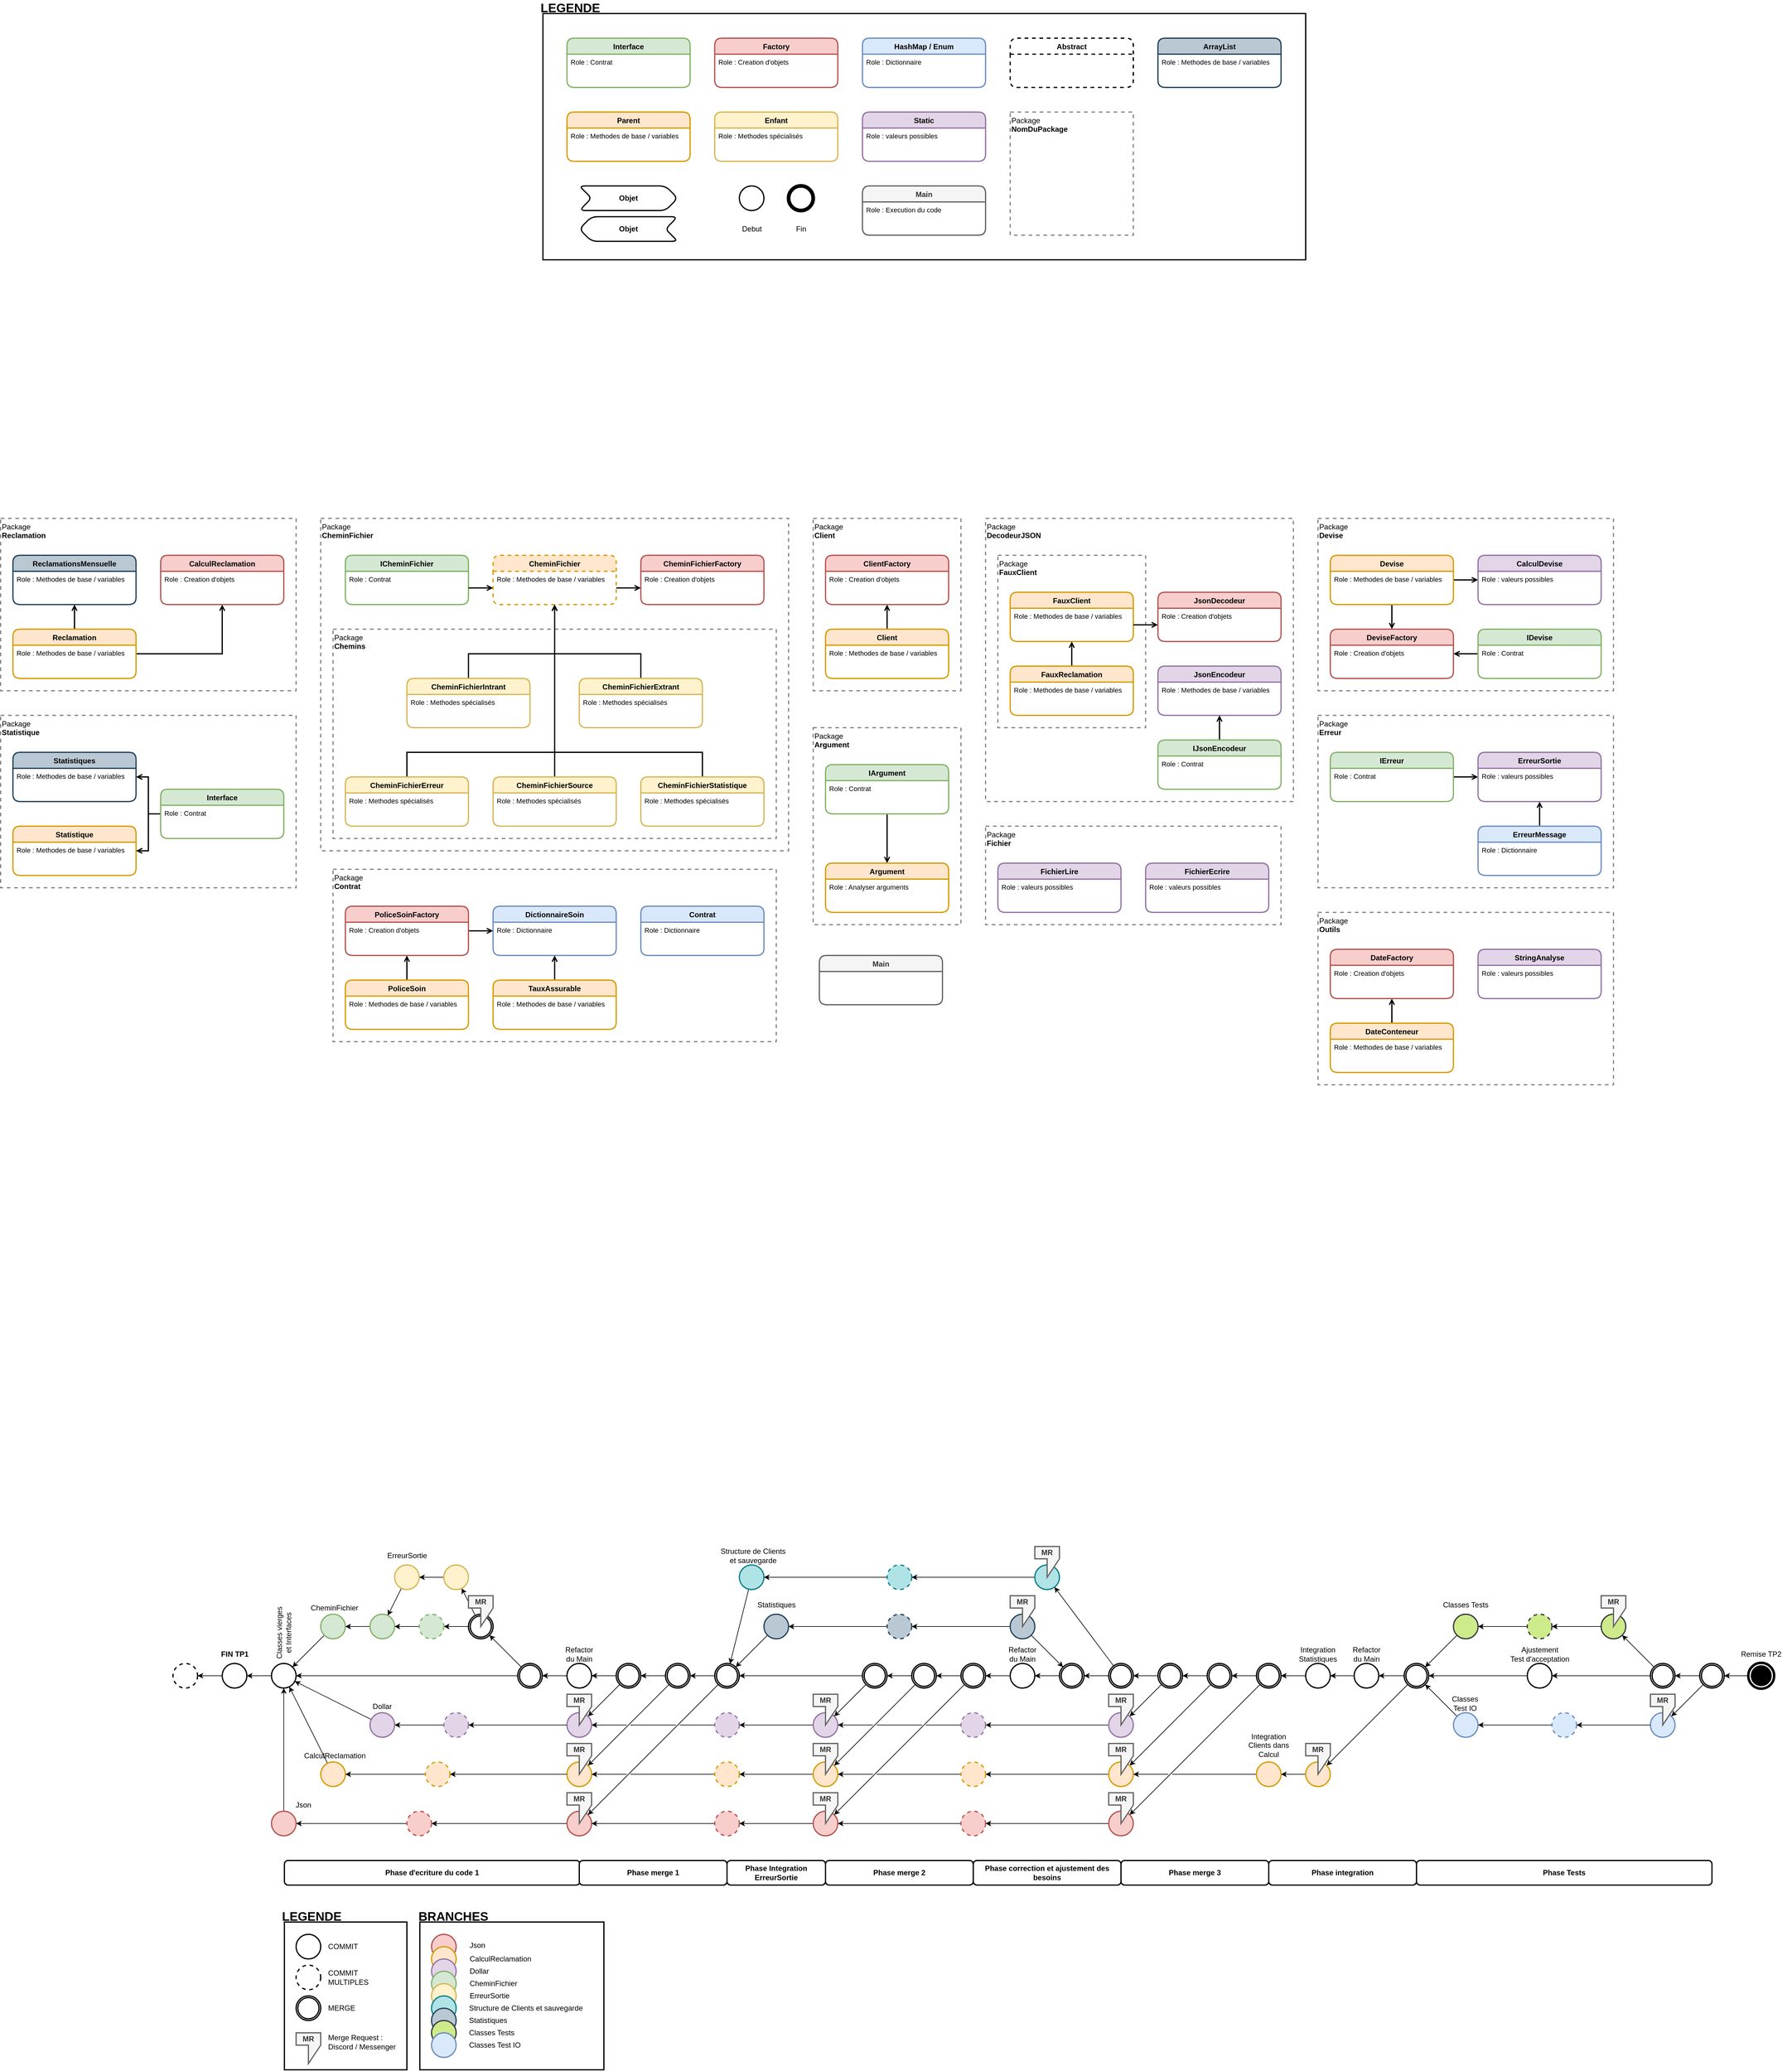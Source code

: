 <mxfile version="14.5.4" type="onedrive"><diagram id="C5RBs43oDa-KdzZeNtuy" name="Page-1"><mxGraphModel dx="8085" dy="4298" grid="0" gridSize="10" guides="1" tooltips="1" connect="1" arrows="1" fold="1" page="1" pageScale="1" pageWidth="3300" pageHeight="2339" math="0" shadow="0"><root><mxCell id="WIyWlLk6GJQsqaUBKTNV-0"/><mxCell id="WIyWlLk6GJQsqaUBKTNV-1" parent="WIyWlLk6GJQsqaUBKTNV-0"/><mxCell id="sS3ZUt_0h7q2DGnlZOed-240" value="" style="rounded=0;whiteSpace=wrap;html=1;shadow=0;strokeWidth=2;fillColor=none;align=center;" vertex="1" parent="WIyWlLk6GJQsqaUBKTNV-1"><mxGeometry x="501" y="3180" width="199" height="240" as="geometry"/></mxCell><mxCell id="OPI5jp0G6Z89WxClpFNi-173" value="Package&lt;br&gt;&lt;div&gt;&lt;span&gt;&lt;b&gt;Contrat&lt;/b&gt;&lt;/span&gt;&lt;/div&gt;" style="rounded=0;whiteSpace=wrap;html=1;shadow=0;startSize=26;strokeWidth=2;fontSize=12;align=left;fillColor=none;dashed=1;movableLabel=0;comic=0;verticalAlign=top;strokeColor=#8A8A8A;" parent="WIyWlLk6GJQsqaUBKTNV-1" vertex="1"><mxGeometry x="580" y="1470" width="720" height="280" as="geometry"/></mxCell><mxCell id="OPI5jp0G6Z89WxClpFNi-159" value="Package&lt;br&gt;&lt;div&gt;&lt;b&gt;Statistique&lt;/b&gt;&lt;/div&gt;" style="rounded=0;whiteSpace=wrap;html=1;shadow=0;startSize=26;strokeWidth=2;fontSize=12;align=left;fillColor=none;dashed=1;movableLabel=0;comic=0;verticalAlign=top;strokeColor=#8A8A8A;" parent="WIyWlLk6GJQsqaUBKTNV-1" vertex="1"><mxGeometry x="40" y="1220" width="480" height="280" as="geometry"/></mxCell><mxCell id="OPI5jp0G6Z89WxClpFNi-150" value="Package&lt;br&gt;&lt;div&gt;&lt;b&gt;Reclamation&lt;/b&gt;&lt;/div&gt;" style="rounded=0;whiteSpace=wrap;html=1;shadow=0;startSize=26;strokeWidth=2;fontSize=12;align=left;fillColor=none;dashed=1;movableLabel=0;comic=0;verticalAlign=top;strokeColor=#8A8A8A;" parent="WIyWlLk6GJQsqaUBKTNV-1" vertex="1"><mxGeometry x="40" y="900" width="480" height="280" as="geometry"/></mxCell><mxCell id="OPI5jp0G6Z89WxClpFNi-139" value="Package&lt;br&gt;&lt;div&gt;&lt;b&gt;Outils&lt;/b&gt;&lt;/div&gt;" style="rounded=0;whiteSpace=wrap;html=1;shadow=0;startSize=26;strokeWidth=2;fontSize=12;align=left;fillColor=none;dashed=1;movableLabel=0;comic=0;verticalAlign=top;strokeColor=#8A8A8A;" parent="WIyWlLk6GJQsqaUBKTNV-1" vertex="1"><mxGeometry x="2180" y="1540" width="480" height="280" as="geometry"/></mxCell><mxCell id="OPI5jp0G6Z89WxClpFNi-131" value="Package&lt;br&gt;&lt;div&gt;&lt;b&gt;Fichier&lt;/b&gt;&lt;/div&gt;" style="rounded=0;whiteSpace=wrap;html=1;shadow=0;startSize=26;strokeWidth=2;fontSize=12;align=left;fillColor=none;dashed=1;movableLabel=0;comic=0;verticalAlign=top;strokeColor=#8A8A8A;" parent="WIyWlLk6GJQsqaUBKTNV-1" vertex="1"><mxGeometry x="1640" y="1400" width="480" height="160" as="geometry"/></mxCell><mxCell id="OPI5jp0G6Z89WxClpFNi-92" value="Package&lt;br&gt;&lt;div&gt;&lt;b&gt;DecodeurJSON&lt;/b&gt;&lt;/div&gt;" style="rounded=0;whiteSpace=wrap;html=1;shadow=0;startSize=26;strokeWidth=2;fontSize=12;align=left;fillColor=none;dashed=1;movableLabel=0;comic=0;verticalAlign=top;strokeColor=#8A8A8A;" parent="WIyWlLk6GJQsqaUBKTNV-1" vertex="1"><mxGeometry x="1640" y="900" width="500" height="460" as="geometry"/></mxCell><mxCell id="OPI5jp0G6Z89WxClpFNi-119" value="Package&lt;br&gt;&lt;div&gt;&lt;b&gt;Erreur&lt;/b&gt;&lt;/div&gt;" style="rounded=0;whiteSpace=wrap;html=1;shadow=0;startSize=26;strokeWidth=2;fontSize=12;align=left;fillColor=none;dashed=1;movableLabel=0;comic=0;verticalAlign=top;strokeColor=#8A8A8A;" parent="WIyWlLk6GJQsqaUBKTNV-1" vertex="1"><mxGeometry x="2180" y="1220" width="480" height="280" as="geometry"/></mxCell><mxCell id="OPI5jp0G6Z89WxClpFNi-110" value="Package&lt;br&gt;&lt;div&gt;&lt;b&gt;Devise&lt;/b&gt;&lt;/div&gt;" style="rounded=0;whiteSpace=wrap;html=1;shadow=0;startSize=26;strokeWidth=2;fontSize=12;align=left;fillColor=none;dashed=1;movableLabel=0;comic=0;verticalAlign=top;strokeColor=#8A8A8A;" parent="WIyWlLk6GJQsqaUBKTNV-1" vertex="1"><mxGeometry x="2180" y="900" width="480" height="280" as="geometry"/></mxCell><mxCell id="OPI5jp0G6Z89WxClpFNi-88" value="Package&lt;br&gt;&lt;div&gt;&lt;b&gt;FauxClient&lt;/b&gt;&lt;/div&gt;" style="rounded=0;whiteSpace=wrap;html=1;shadow=0;startSize=26;strokeWidth=2;fontSize=12;align=left;fillColor=none;dashed=1;movableLabel=0;comic=0;verticalAlign=top;strokeColor=#8A8A8A;" parent="WIyWlLk6GJQsqaUBKTNV-1" vertex="1"><mxGeometry x="1660" y="960" width="240" height="280" as="geometry"/></mxCell><mxCell id="OPI5jp0G6Z89WxClpFNi-82" value="Package&lt;br&gt;&lt;div&gt;&lt;b&gt;Client&lt;/b&gt;&lt;/div&gt;" style="rounded=0;whiteSpace=wrap;html=1;shadow=0;startSize=26;strokeWidth=2;fontSize=12;align=left;fillColor=none;dashed=1;movableLabel=0;comic=0;verticalAlign=top;strokeColor=#8A8A8A;" parent="WIyWlLk6GJQsqaUBKTNV-1" vertex="1"><mxGeometry x="1360" y="900" width="240" height="280" as="geometry"/></mxCell><mxCell id="OPI5jp0G6Z89WxClpFNi-72" value="Package&lt;br&gt;&lt;div&gt;&lt;b&gt;Argument&lt;/b&gt;&lt;/div&gt;" style="rounded=0;whiteSpace=wrap;html=1;shadow=0;startSize=26;strokeWidth=2;fontSize=12;align=left;fillColor=none;dashed=1;movableLabel=0;comic=0;verticalAlign=top;strokeColor=#8A8A8A;" parent="WIyWlLk6GJQsqaUBKTNV-1" vertex="1"><mxGeometry x="1360" y="1240" width="240" height="320" as="geometry"/></mxCell><mxCell id="OPI5jp0G6Z89WxClpFNi-67" value="Package&lt;br&gt;&lt;div&gt;&lt;span&gt;&lt;b&gt;CheminFichier&lt;/b&gt;&lt;/span&gt;&lt;/div&gt;" style="rounded=0;whiteSpace=wrap;html=1;shadow=0;startSize=26;strokeWidth=2;fontSize=12;align=left;fillColor=none;dashed=1;movableLabel=0;comic=0;verticalAlign=top;strokeColor=#8A8A8A;" parent="WIyWlLk6GJQsqaUBKTNV-1" vertex="1"><mxGeometry x="560" y="900" width="760" height="540" as="geometry"/></mxCell><mxCell id="OPI5jp0G6Z89WxClpFNi-66" value="Package&lt;br&gt;&lt;div&gt;&lt;span&gt;&lt;b&gt;Chemins&lt;/b&gt;&lt;/span&gt;&lt;/div&gt;" style="rounded=0;whiteSpace=wrap;html=1;shadow=0;startSize=26;strokeWidth=2;fontSize=12;align=left;fillColor=none;dashed=1;movableLabel=0;comic=0;verticalAlign=top;strokeColor=#8A8A8A;" parent="WIyWlLk6GJQsqaUBKTNV-1" vertex="1"><mxGeometry x="580" y="1080" width="720" height="340" as="geometry"/></mxCell><mxCell id="OPI5jp0G6Z89WxClpFNi-3" value="Factory" style="swimlane;fontStyle=1;align=center;verticalAlign=top;childLayout=stackLayout;horizontal=1;startSize=26;horizontalStack=0;resizeParent=1;resizeLast=0;collapsible=1;marginBottom=0;shadow=0;strokeWidth=2;fontSize=12;fillColor=#f8cecc;strokeColor=#b85450;rounded=1;" parent="WIyWlLk6GJQsqaUBKTNV-1" vertex="1"><mxGeometry x="1200" y="120" width="200" height="80" as="geometry"><mxRectangle x="570" y="420" width="170" height="26" as="alternateBounds"/></mxGeometry></mxCell><mxCell id="OPI5jp0G6Z89WxClpFNi-4" value="Role : Creation d'objets" style="text;align=left;verticalAlign=top;spacingLeft=4;spacingRight=4;overflow=hidden;rotatable=0;points=[[0,0.5],[1,0.5]];portConstraint=eastwest;fontSize=11;rounded=1;" parent="OPI5jp0G6Z89WxClpFNi-3" vertex="1"><mxGeometry y="26" width="200" height="54" as="geometry"/></mxCell><mxCell id="OPI5jp0G6Z89WxClpFNi-5" value="HashMap / Enum" style="swimlane;fontStyle=1;align=center;verticalAlign=top;childLayout=stackLayout;horizontal=1;startSize=26;horizontalStack=0;resizeParent=1;resizeLast=0;collapsible=1;marginBottom=0;shadow=0;strokeWidth=2;fontSize=12;fillColor=#dae8fc;strokeColor=#6c8ebf;rounded=1;" parent="WIyWlLk6GJQsqaUBKTNV-1" vertex="1"><mxGeometry x="1440" y="120" width="200" height="80" as="geometry"><mxRectangle x="570" y="420" width="170" height="26" as="alternateBounds"/></mxGeometry></mxCell><mxCell id="OPI5jp0G6Z89WxClpFNi-6" value="Role : Dictionnaire" style="text;align=left;verticalAlign=top;spacingLeft=4;spacingRight=4;overflow=hidden;rotatable=0;points=[[0,0.5],[1,0.5]];portConstraint=eastwest;fontSize=11;rounded=1;" parent="OPI5jp0G6Z89WxClpFNi-5" vertex="1"><mxGeometry y="26" width="200" height="54" as="geometry"/></mxCell><mxCell id="OPI5jp0G6Z89WxClpFNi-7" value="Main" style="swimlane;fontStyle=1;align=center;verticalAlign=top;childLayout=stackLayout;horizontal=1;startSize=26;horizontalStack=0;resizeParent=1;resizeLast=0;collapsible=1;marginBottom=0;shadow=0;strokeWidth=2;fontSize=12;fillColor=#f5f5f5;strokeColor=#666666;fontColor=#333333;rounded=1;" parent="WIyWlLk6GJQsqaUBKTNV-1" vertex="1"><mxGeometry x="1440" y="360" width="200" height="80" as="geometry"><mxRectangle x="570" y="420" width="170" height="26" as="alternateBounds"/></mxGeometry></mxCell><mxCell id="OPI5jp0G6Z89WxClpFNi-8" value="Role : Execution du code" style="text;align=left;verticalAlign=top;spacingLeft=4;spacingRight=4;overflow=hidden;rotatable=0;points=[[0,0.5],[1,0.5]];portConstraint=eastwest;fontSize=11;rounded=1;" parent="OPI5jp0G6Z89WxClpFNi-7" vertex="1"><mxGeometry y="26" width="200" height="54" as="geometry"/></mxCell><mxCell id="OPI5jp0G6Z89WxClpFNi-9" value="Parent" style="swimlane;fontStyle=1;align=center;verticalAlign=top;childLayout=stackLayout;horizontal=1;startSize=26;horizontalStack=0;resizeParent=1;resizeLast=0;collapsible=1;marginBottom=0;shadow=0;strokeWidth=2;fontSize=12;fillColor=#ffe6cc;strokeColor=#d79b00;rounded=1;" parent="WIyWlLk6GJQsqaUBKTNV-1" vertex="1"><mxGeometry x="960" y="240" width="200" height="80" as="geometry"><mxRectangle x="570" y="420" width="170" height="26" as="alternateBounds"/></mxGeometry></mxCell><mxCell id="OPI5jp0G6Z89WxClpFNi-10" value="Role : Methodes de base / variables" style="text;align=left;verticalAlign=top;spacingLeft=4;spacingRight=4;overflow=hidden;rotatable=0;points=[[0,0.5],[1,0.5]];portConstraint=eastwest;fontSize=11;rounded=1;" parent="OPI5jp0G6Z89WxClpFNi-9" vertex="1"><mxGeometry y="26" width="200" height="54" as="geometry"/></mxCell><mxCell id="OPI5jp0G6Z89WxClpFNi-11" value="Enfant" style="swimlane;fontStyle=1;align=center;verticalAlign=top;childLayout=stackLayout;horizontal=1;startSize=26;horizontalStack=0;resizeParent=1;resizeLast=0;collapsible=1;marginBottom=0;shadow=0;strokeWidth=2;fontSize=12;fillColor=#fff2cc;strokeColor=#d6b656;rounded=1;" parent="WIyWlLk6GJQsqaUBKTNV-1" vertex="1"><mxGeometry x="1200" y="240" width="200" height="80" as="geometry"><mxRectangle x="570" y="420" width="170" height="26" as="alternateBounds"/></mxGeometry></mxCell><mxCell id="OPI5jp0G6Z89WxClpFNi-12" value="Role : Methodes spécialisés" style="text;align=left;verticalAlign=top;spacingLeft=4;spacingRight=4;overflow=hidden;rotatable=0;points=[[0,0.5],[1,0.5]];portConstraint=eastwest;fontSize=11;rounded=1;" parent="OPI5jp0G6Z89WxClpFNi-11" vertex="1"><mxGeometry y="26" width="200" height="54" as="geometry"/></mxCell><mxCell id="OPI5jp0G6Z89WxClpFNi-13" value="Interface" style="swimlane;fontStyle=1;align=center;verticalAlign=top;childLayout=stackLayout;horizontal=1;startSize=26;horizontalStack=0;resizeParent=1;resizeLast=0;collapsible=1;marginBottom=0;shadow=0;strokeWidth=2;fontSize=12;fillColor=#d5e8d4;strokeColor=#82b366;rounded=1;" parent="WIyWlLk6GJQsqaUBKTNV-1" vertex="1"><mxGeometry x="960" y="120" width="200" height="80" as="geometry"><mxRectangle x="570" y="420" width="170" height="26" as="alternateBounds"/></mxGeometry></mxCell><mxCell id="OPI5jp0G6Z89WxClpFNi-14" value="Role : Contrat" style="text;align=left;verticalAlign=top;spacingLeft=4;spacingRight=4;overflow=hidden;rotatable=0;points=[[0,0.5],[1,0.5]];portConstraint=eastwest;fontSize=11;rounded=1;" parent="OPI5jp0G6Z89WxClpFNi-13" vertex="1"><mxGeometry y="26" width="200" height="54" as="geometry"/></mxCell><mxCell id="OPI5jp0G6Z89WxClpFNi-16" value="" style="shape=mxgraph.bpmn.shape;html=1;verticalLabelPosition=bottom;labelBackgroundColor=#ffffff;verticalAlign=top;align=center;perimeter=ellipsePerimeter;outlineConnect=0;outline=end;symbol=general;rounded=1;shadow=0;startSize=26;strokeWidth=2;" parent="WIyWlLk6GJQsqaUBKTNV-1" vertex="1"><mxGeometry x="1320" y="360" width="40" height="40" as="geometry"/></mxCell><mxCell id="OPI5jp0G6Z89WxClpFNi-17" value="" style="shape=mxgraph.bpmn.shape;html=1;verticalLabelPosition=bottom;labelBackgroundColor=#ffffff;verticalAlign=top;align=center;perimeter=ellipsePerimeter;outlineConnect=0;outline=standard;symbol=general;rounded=1;shadow=0;startSize=26;strokeWidth=2;" parent="WIyWlLk6GJQsqaUBKTNV-1" vertex="1"><mxGeometry x="1240" y="360" width="40" height="40" as="geometry"/></mxCell><mxCell id="OPI5jp0G6Z89WxClpFNi-18" value="Static" style="swimlane;fontStyle=1;align=center;verticalAlign=top;childLayout=stackLayout;horizontal=1;startSize=26;horizontalStack=0;resizeParent=1;resizeLast=0;collapsible=1;marginBottom=0;shadow=0;strokeWidth=2;fontSize=12;fillColor=#e1d5e7;strokeColor=#9673a6;rounded=1;" parent="WIyWlLk6GJQsqaUBKTNV-1" vertex="1"><mxGeometry x="1440" y="240" width="200" height="80" as="geometry"><mxRectangle x="570" y="420" width="170" height="26" as="alternateBounds"/></mxGeometry></mxCell><mxCell id="OPI5jp0G6Z89WxClpFNi-19" value="Role : valeurs possibles" style="text;align=left;verticalAlign=top;spacingLeft=4;spacingRight=4;overflow=hidden;rotatable=0;points=[[0,0.5],[1,0.5]];portConstraint=eastwest;fontSize=11;rounded=1;" parent="OPI5jp0G6Z89WxClpFNi-18" vertex="1"><mxGeometry y="26" width="200" height="54" as="geometry"/></mxCell><mxCell id="OPI5jp0G6Z89WxClpFNi-20" value="Main" style="swimlane;fontStyle=1;align=center;verticalAlign=top;childLayout=stackLayout;horizontal=1;startSize=26;horizontalStack=0;resizeParent=1;resizeLast=0;collapsible=1;marginBottom=0;shadow=0;strokeWidth=2;fontSize=12;fillColor=#f5f5f5;strokeColor=#666666;fontColor=#333333;rounded=1;" parent="WIyWlLk6GJQsqaUBKTNV-1" vertex="1"><mxGeometry x="1370" y="1610" width="200" height="80" as="geometry"><mxRectangle x="570" y="420" width="170" height="26" as="alternateBounds"/></mxGeometry></mxCell><mxCell id="OPI5jp0G6Z89WxClpFNi-25" value="&lt;b&gt;Objet&lt;/b&gt;" style="shape=step;perimeter=stepPerimeter;whiteSpace=wrap;html=1;fixedSize=1;rounded=1;shadow=0;startSize=26;strokeWidth=2;" parent="WIyWlLk6GJQsqaUBKTNV-1" vertex="1"><mxGeometry x="980" y="360" width="160" height="40" as="geometry"/></mxCell><mxCell id="OPI5jp0G6Z89WxClpFNi-27" value="&lt;b&gt;Objet&lt;/b&gt;" style="shape=step;perimeter=stepPerimeter;whiteSpace=wrap;html=1;fixedSize=1;rounded=1;shadow=0;startSize=26;strokeWidth=2;direction=west;" parent="WIyWlLk6GJQsqaUBKTNV-1" vertex="1"><mxGeometry x="980" y="410" width="160" height="40" as="geometry"/></mxCell><mxCell id="OPI5jp0G6Z89WxClpFNi-29" value="Debut" style="text;html=1;align=center;verticalAlign=middle;resizable=0;points=[];autosize=1;" parent="WIyWlLk6GJQsqaUBKTNV-1" vertex="1"><mxGeometry x="1235" y="420" width="50" height="20" as="geometry"/></mxCell><mxCell id="OPI5jp0G6Z89WxClpFNi-30" value="Fin" style="text;html=1;align=center;verticalAlign=middle;resizable=0;points=[];autosize=1;" parent="WIyWlLk6GJQsqaUBKTNV-1" vertex="1"><mxGeometry x="1325" y="420" width="30" height="20" as="geometry"/></mxCell><mxCell id="OPI5jp0G6Z89WxClpFNi-35" value="Argument" style="swimlane;fontStyle=1;align=center;verticalAlign=top;childLayout=stackLayout;horizontal=1;startSize=26;horizontalStack=0;resizeParent=1;resizeLast=0;collapsible=1;marginBottom=0;shadow=0;strokeWidth=2;fontSize=12;fillColor=#ffe6cc;strokeColor=#d79b00;rounded=1;" parent="WIyWlLk6GJQsqaUBKTNV-1" vertex="1"><mxGeometry x="1380" y="1460" width="200" height="80" as="geometry"><mxRectangle x="570" y="420" width="170" height="26" as="alternateBounds"/></mxGeometry></mxCell><mxCell id="OPI5jp0G6Z89WxClpFNi-36" value="Role : Analyser arguments" style="text;align=left;verticalAlign=top;spacingLeft=4;spacingRight=4;overflow=hidden;rotatable=0;points=[[0,0.5],[1,0.5]];portConstraint=eastwest;fontSize=11;rounded=1;" parent="OPI5jp0G6Z89WxClpFNi-35" vertex="1"><mxGeometry y="26" width="200" height="54" as="geometry"/></mxCell><mxCell id="OPI5jp0G6Z89WxClpFNi-43" value="CheminFichier" style="swimlane;fontStyle=1;align=center;verticalAlign=top;childLayout=stackLayout;horizontal=1;startSize=26;horizontalStack=0;resizeParent=1;resizeLast=0;collapsible=1;marginBottom=0;shadow=0;strokeWidth=2;fontSize=12;fillColor=#ffe6cc;strokeColor=#d79b00;rounded=1;dashed=1;" parent="WIyWlLk6GJQsqaUBKTNV-1" vertex="1"><mxGeometry x="840" y="960" width="200" height="80" as="geometry"><mxRectangle x="570" y="420" width="170" height="26" as="alternateBounds"/></mxGeometry></mxCell><mxCell id="OPI5jp0G6Z89WxClpFNi-44" value="Role : Methodes de base / variables" style="text;align=left;verticalAlign=top;spacingLeft=4;spacingRight=4;overflow=hidden;rotatable=0;points=[[0,0.5],[1,0.5]];portConstraint=eastwest;fontSize=11;rounded=1;" parent="OPI5jp0G6Z89WxClpFNi-43" vertex="1"><mxGeometry y="26" width="200" height="54" as="geometry"/></mxCell><mxCell id="OPI5jp0G6Z89WxClpFNi-45" value="Abstract" style="swimlane;fontStyle=1;align=center;verticalAlign=top;childLayout=stackLayout;horizontal=1;startSize=26;horizontalStack=0;resizeParent=1;resizeLast=0;collapsible=1;marginBottom=0;shadow=0;strokeWidth=2;fontSize=12;rounded=1;dashed=1;" parent="WIyWlLk6GJQsqaUBKTNV-1" vertex="1"><mxGeometry x="1680" y="120" width="200" height="80" as="geometry"><mxRectangle x="570" y="420" width="170" height="26" as="alternateBounds"/></mxGeometry></mxCell><mxCell id="OPI5jp0G6Z89WxClpFNi-58" style="edgeStyle=orthogonalEdgeStyle;rounded=0;orthogonalLoop=1;jettySize=auto;html=1;startArrow=none;startFill=0;endArrow=open;endFill=0;strokeWidth=2;fontSize=12;" parent="WIyWlLk6GJQsqaUBKTNV-1" source="OPI5jp0G6Z89WxClpFNi-48" target="OPI5jp0G6Z89WxClpFNi-43" edge="1"><mxGeometry relative="1" as="geometry"/></mxCell><mxCell id="OPI5jp0G6Z89WxClpFNi-48" value="CheminFichierSource" style="swimlane;fontStyle=1;align=center;verticalAlign=top;childLayout=stackLayout;horizontal=1;startSize=26;horizontalStack=0;resizeParent=1;resizeLast=0;collapsible=1;marginBottom=0;shadow=0;strokeWidth=2;fontSize=12;fillColor=#fff2cc;strokeColor=#d6b656;rounded=1;" parent="WIyWlLk6GJQsqaUBKTNV-1" vertex="1"><mxGeometry x="840" y="1320" width="200" height="80" as="geometry"><mxRectangle x="570" y="420" width="170" height="26" as="alternateBounds"/></mxGeometry></mxCell><mxCell id="OPI5jp0G6Z89WxClpFNi-49" value="Role : Methodes spécialisés" style="text;align=left;verticalAlign=top;spacingLeft=4;spacingRight=4;overflow=hidden;rotatable=0;points=[[0,0.5],[1,0.5]];portConstraint=eastwest;fontSize=11;rounded=1;" parent="OPI5jp0G6Z89WxClpFNi-48" vertex="1"><mxGeometry y="26" width="200" height="54" as="geometry"/></mxCell><mxCell id="OPI5jp0G6Z89WxClpFNi-60" style="edgeStyle=orthogonalEdgeStyle;rounded=0;orthogonalLoop=1;jettySize=auto;html=1;startArrow=none;startFill=0;endArrow=open;endFill=0;strokeWidth=2;fontSize=12;" parent="WIyWlLk6GJQsqaUBKTNV-1" source="OPI5jp0G6Z89WxClpFNi-50" target="OPI5jp0G6Z89WxClpFNi-43" edge="1"><mxGeometry relative="1" as="geometry"><Array as="points"><mxPoint x="800" y="1120"/><mxPoint x="940" y="1120"/></Array></mxGeometry></mxCell><mxCell id="OPI5jp0G6Z89WxClpFNi-50" value="CheminFichierIntrant" style="swimlane;fontStyle=1;align=center;verticalAlign=top;childLayout=stackLayout;horizontal=1;startSize=26;horizontalStack=0;resizeParent=1;resizeLast=0;collapsible=1;marginBottom=0;shadow=0;strokeWidth=2;fontSize=12;fillColor=#fff2cc;strokeColor=#d6b656;rounded=1;" parent="WIyWlLk6GJQsqaUBKTNV-1" vertex="1"><mxGeometry x="700" y="1160" width="200" height="80" as="geometry"><mxRectangle x="570" y="420" width="170" height="26" as="alternateBounds"/></mxGeometry></mxCell><mxCell id="OPI5jp0G6Z89WxClpFNi-51" value="Role : Methodes spécialisés" style="text;align=left;verticalAlign=top;spacingLeft=4;spacingRight=4;overflow=hidden;rotatable=0;points=[[0,0.5],[1,0.5]];portConstraint=eastwest;fontSize=11;rounded=1;" parent="OPI5jp0G6Z89WxClpFNi-50" vertex="1"><mxGeometry y="26" width="200" height="54" as="geometry"/></mxCell><mxCell id="OPI5jp0G6Z89WxClpFNi-61" style="edgeStyle=orthogonalEdgeStyle;rounded=0;orthogonalLoop=1;jettySize=auto;html=1;startArrow=none;startFill=0;endArrow=open;endFill=0;strokeWidth=2;fontSize=12;" parent="WIyWlLk6GJQsqaUBKTNV-1" source="OPI5jp0G6Z89WxClpFNi-52" target="OPI5jp0G6Z89WxClpFNi-43" edge="1"><mxGeometry relative="1" as="geometry"><Array as="points"><mxPoint x="700" y="1280"/><mxPoint x="940" y="1280"/></Array></mxGeometry></mxCell><mxCell id="OPI5jp0G6Z89WxClpFNi-52" value="CheminFichierErreur" style="swimlane;fontStyle=1;align=center;verticalAlign=top;childLayout=stackLayout;horizontal=1;startSize=26;horizontalStack=0;resizeParent=1;resizeLast=0;collapsible=1;marginBottom=0;shadow=0;strokeWidth=2;fontSize=12;fillColor=#fff2cc;strokeColor=#d6b656;rounded=1;" parent="WIyWlLk6GJQsqaUBKTNV-1" vertex="1"><mxGeometry x="600" y="1320" width="200" height="80" as="geometry"><mxRectangle x="570" y="420" width="170" height="26" as="alternateBounds"/></mxGeometry></mxCell><mxCell id="OPI5jp0G6Z89WxClpFNi-53" value="Role : Methodes spécialisés" style="text;align=left;verticalAlign=top;spacingLeft=4;spacingRight=4;overflow=hidden;rotatable=0;points=[[0,0.5],[1,0.5]];portConstraint=eastwest;fontSize=11;rounded=1;" parent="OPI5jp0G6Z89WxClpFNi-52" vertex="1"><mxGeometry y="26" width="200" height="54" as="geometry"/></mxCell><mxCell id="OPI5jp0G6Z89WxClpFNi-59" style="edgeStyle=orthogonalEdgeStyle;rounded=0;orthogonalLoop=1;jettySize=auto;html=1;startArrow=none;startFill=0;endArrow=open;endFill=0;strokeWidth=2;fontSize=12;" parent="WIyWlLk6GJQsqaUBKTNV-1" source="OPI5jp0G6Z89WxClpFNi-54" target="OPI5jp0G6Z89WxClpFNi-43" edge="1"><mxGeometry relative="1" as="geometry"><Array as="points"><mxPoint x="1080" y="1120"/><mxPoint x="940" y="1120"/></Array></mxGeometry></mxCell><mxCell id="OPI5jp0G6Z89WxClpFNi-54" value="CheminFichierExtrant" style="swimlane;fontStyle=1;align=center;verticalAlign=top;childLayout=stackLayout;horizontal=1;startSize=26;horizontalStack=0;resizeParent=1;resizeLast=0;collapsible=1;marginBottom=0;shadow=0;strokeWidth=2;fontSize=12;fillColor=#fff2cc;strokeColor=#d6b656;rounded=1;" parent="WIyWlLk6GJQsqaUBKTNV-1" vertex="1"><mxGeometry x="980" y="1160" width="200" height="80" as="geometry"><mxRectangle x="570" y="420" width="170" height="26" as="alternateBounds"/></mxGeometry></mxCell><mxCell id="OPI5jp0G6Z89WxClpFNi-55" value="Role : Methodes spécialisés" style="text;align=left;verticalAlign=top;spacingLeft=4;spacingRight=4;overflow=hidden;rotatable=0;points=[[0,0.5],[1,0.5]];portConstraint=eastwest;fontSize=11;rounded=1;" parent="OPI5jp0G6Z89WxClpFNi-54" vertex="1"><mxGeometry y="26" width="200" height="54" as="geometry"/></mxCell><mxCell id="OPI5jp0G6Z89WxClpFNi-62" style="edgeStyle=orthogonalEdgeStyle;rounded=0;orthogonalLoop=1;jettySize=auto;html=1;startArrow=none;startFill=0;endArrow=open;endFill=0;strokeWidth=2;fontSize=12;" parent="WIyWlLk6GJQsqaUBKTNV-1" source="OPI5jp0G6Z89WxClpFNi-56" target="OPI5jp0G6Z89WxClpFNi-43" edge="1"><mxGeometry relative="1" as="geometry"><Array as="points"><mxPoint x="1180" y="1280"/><mxPoint x="940" y="1280"/></Array></mxGeometry></mxCell><mxCell id="OPI5jp0G6Z89WxClpFNi-56" value="CheminFichierStatistique" style="swimlane;fontStyle=1;align=center;verticalAlign=top;childLayout=stackLayout;horizontal=1;startSize=26;horizontalStack=0;resizeParent=1;resizeLast=0;collapsible=1;marginBottom=0;shadow=0;strokeWidth=2;fontSize=12;fillColor=#fff2cc;strokeColor=#d6b656;rounded=1;" parent="WIyWlLk6GJQsqaUBKTNV-1" vertex="1"><mxGeometry x="1080" y="1320" width="200" height="80" as="geometry"><mxRectangle x="570" y="420" width="170" height="26" as="alternateBounds"/></mxGeometry></mxCell><mxCell id="OPI5jp0G6Z89WxClpFNi-57" value="Role : Methodes spécialisés" style="text;align=left;verticalAlign=top;spacingLeft=4;spacingRight=4;overflow=hidden;rotatable=0;points=[[0,0.5],[1,0.5]];portConstraint=eastwest;fontSize=11;rounded=1;" parent="OPI5jp0G6Z89WxClpFNi-56" vertex="1"><mxGeometry y="26" width="200" height="54" as="geometry"/></mxCell><mxCell id="OPI5jp0G6Z89WxClpFNi-63" value="CheminFichierFactory" style="swimlane;fontStyle=1;align=center;verticalAlign=top;childLayout=stackLayout;horizontal=1;startSize=26;horizontalStack=0;resizeParent=1;resizeLast=0;collapsible=1;marginBottom=0;shadow=0;strokeWidth=2;fontSize=12;fillColor=#f8cecc;strokeColor=#b85450;rounded=1;" parent="WIyWlLk6GJQsqaUBKTNV-1" vertex="1"><mxGeometry x="1080" y="960" width="200" height="80" as="geometry"><mxRectangle x="570" y="420" width="170" height="26" as="alternateBounds"/></mxGeometry></mxCell><mxCell id="OPI5jp0G6Z89WxClpFNi-64" value="Role : Creation d'objets" style="text;align=left;verticalAlign=top;spacingLeft=4;spacingRight=4;overflow=hidden;rotatable=0;points=[[0,0.5],[1,0.5]];portConstraint=eastwest;fontSize=11;rounded=1;" parent="OPI5jp0G6Z89WxClpFNi-63" vertex="1"><mxGeometry y="26" width="200" height="54" as="geometry"/></mxCell><mxCell id="OPI5jp0G6Z89WxClpFNi-65" style="edgeStyle=orthogonalEdgeStyle;rounded=0;orthogonalLoop=1;jettySize=auto;html=1;entryX=0;entryY=0.5;entryDx=0;entryDy=0;startArrow=none;startFill=0;endArrow=open;endFill=0;strokeWidth=2;fontSize=12;" parent="WIyWlLk6GJQsqaUBKTNV-1" source="OPI5jp0G6Z89WxClpFNi-44" target="OPI5jp0G6Z89WxClpFNi-64" edge="1"><mxGeometry relative="1" as="geometry"/></mxCell><mxCell id="OPI5jp0G6Z89WxClpFNi-70" style="edgeStyle=orthogonalEdgeStyle;rounded=0;orthogonalLoop=1;jettySize=auto;html=1;entryX=0.5;entryY=0;entryDx=0;entryDy=0;startArrow=none;startFill=0;endArrow=open;endFill=0;strokeWidth=2;fontSize=12;" parent="WIyWlLk6GJQsqaUBKTNV-1" source="OPI5jp0G6Z89WxClpFNi-68" target="OPI5jp0G6Z89WxClpFNi-35" edge="1"><mxGeometry relative="1" as="geometry"/></mxCell><mxCell id="OPI5jp0G6Z89WxClpFNi-68" value="IArgument" style="swimlane;fontStyle=1;align=center;verticalAlign=top;childLayout=stackLayout;horizontal=1;startSize=26;horizontalStack=0;resizeParent=1;resizeLast=0;collapsible=1;marginBottom=0;shadow=0;strokeWidth=2;fontSize=12;fillColor=#d5e8d4;strokeColor=#82b366;rounded=1;" parent="WIyWlLk6GJQsqaUBKTNV-1" vertex="1"><mxGeometry x="1380" y="1300" width="200" height="80" as="geometry"><mxRectangle x="570" y="420" width="170" height="26" as="alternateBounds"/></mxGeometry></mxCell><mxCell id="OPI5jp0G6Z89WxClpFNi-69" value="Role : Contrat" style="text;align=left;verticalAlign=top;spacingLeft=4;spacingRight=4;overflow=hidden;rotatable=0;points=[[0,0.5],[1,0.5]];portConstraint=eastwest;fontSize=11;rounded=1;" parent="OPI5jp0G6Z89WxClpFNi-68" vertex="1"><mxGeometry y="26" width="200" height="54" as="geometry"/></mxCell><mxCell id="OPI5jp0G6Z89WxClpFNi-71" value="Package&lt;br&gt;&lt;div&gt;&lt;b&gt;NomDuPackage&lt;/b&gt;&lt;/div&gt;" style="rounded=0;whiteSpace=wrap;html=1;shadow=0;startSize=26;strokeWidth=2;fontSize=12;align=left;fillColor=none;dashed=1;movableLabel=0;comic=0;verticalAlign=top;strokeColor=#8A8A8A;" parent="WIyWlLk6GJQsqaUBKTNV-1" vertex="1"><mxGeometry x="1680" y="240" width="200" height="200" as="geometry"/></mxCell><mxCell id="OPI5jp0G6Z89WxClpFNi-74" value="ICheminFichier" style="swimlane;fontStyle=1;align=center;verticalAlign=top;childLayout=stackLayout;horizontal=1;startSize=26;horizontalStack=0;resizeParent=1;resizeLast=0;collapsible=1;marginBottom=0;shadow=0;strokeWidth=2;fontSize=12;fillColor=#d5e8d4;strokeColor=#82b366;rounded=1;" parent="WIyWlLk6GJQsqaUBKTNV-1" vertex="1"><mxGeometry x="600" y="960" width="200" height="80" as="geometry"><mxRectangle x="570" y="420" width="170" height="26" as="alternateBounds"/></mxGeometry></mxCell><mxCell id="OPI5jp0G6Z89WxClpFNi-75" value="Role : Contrat" style="text;align=left;verticalAlign=top;spacingLeft=4;spacingRight=4;overflow=hidden;rotatable=0;points=[[0,0.5],[1,0.5]];portConstraint=eastwest;fontSize=11;rounded=1;" parent="OPI5jp0G6Z89WxClpFNi-74" vertex="1"><mxGeometry y="26" width="200" height="54" as="geometry"/></mxCell><mxCell id="OPI5jp0G6Z89WxClpFNi-76" style="edgeStyle=orthogonalEdgeStyle;rounded=0;orthogonalLoop=1;jettySize=auto;html=1;entryX=0;entryY=0.5;entryDx=0;entryDy=0;startArrow=none;startFill=0;endArrow=open;endFill=0;strokeWidth=2;fontSize=12;" parent="WIyWlLk6GJQsqaUBKTNV-1" source="OPI5jp0G6Z89WxClpFNi-75" target="OPI5jp0G6Z89WxClpFNi-44" edge="1"><mxGeometry relative="1" as="geometry"/></mxCell><mxCell id="OPI5jp0G6Z89WxClpFNi-81" style="edgeStyle=orthogonalEdgeStyle;rounded=0;orthogonalLoop=1;jettySize=auto;html=1;startArrow=none;startFill=0;endArrow=open;endFill=0;strokeWidth=2;fontSize=12;" parent="WIyWlLk6GJQsqaUBKTNV-1" source="OPI5jp0G6Z89WxClpFNi-77" target="OPI5jp0G6Z89WxClpFNi-79" edge="1"><mxGeometry relative="1" as="geometry"/></mxCell><mxCell id="OPI5jp0G6Z89WxClpFNi-77" value="Client" style="swimlane;fontStyle=1;align=center;verticalAlign=top;childLayout=stackLayout;horizontal=1;startSize=26;horizontalStack=0;resizeParent=1;resizeLast=0;collapsible=1;marginBottom=0;shadow=0;strokeWidth=2;fontSize=12;fillColor=#ffe6cc;strokeColor=#d79b00;rounded=1;" parent="WIyWlLk6GJQsqaUBKTNV-1" vertex="1"><mxGeometry x="1380" y="1080" width="200" height="80" as="geometry"><mxRectangle x="570" y="420" width="170" height="26" as="alternateBounds"/></mxGeometry></mxCell><mxCell id="OPI5jp0G6Z89WxClpFNi-78" value="Role : Methodes de base / variables" style="text;align=left;verticalAlign=top;spacingLeft=4;spacingRight=4;overflow=hidden;rotatable=0;points=[[0,0.5],[1,0.5]];portConstraint=eastwest;fontSize=11;rounded=1;" parent="OPI5jp0G6Z89WxClpFNi-77" vertex="1"><mxGeometry y="26" width="200" height="54" as="geometry"/></mxCell><mxCell id="OPI5jp0G6Z89WxClpFNi-79" value="ClientFactory" style="swimlane;fontStyle=1;align=center;verticalAlign=top;childLayout=stackLayout;horizontal=1;startSize=26;horizontalStack=0;resizeParent=1;resizeLast=0;collapsible=1;marginBottom=0;shadow=0;strokeWidth=2;fontSize=12;fillColor=#f8cecc;strokeColor=#b85450;rounded=1;" parent="WIyWlLk6GJQsqaUBKTNV-1" vertex="1"><mxGeometry x="1380" y="960" width="200" height="80" as="geometry"><mxRectangle x="570" y="420" width="170" height="26" as="alternateBounds"/></mxGeometry></mxCell><mxCell id="OPI5jp0G6Z89WxClpFNi-80" value="Role : Creation d'objets" style="text;align=left;verticalAlign=top;spacingLeft=4;spacingRight=4;overflow=hidden;rotatable=0;points=[[0,0.5],[1,0.5]];portConstraint=eastwest;fontSize=11;rounded=1;" parent="OPI5jp0G6Z89WxClpFNi-79" vertex="1"><mxGeometry y="26" width="200" height="54" as="geometry"/></mxCell><mxCell id="OPI5jp0G6Z89WxClpFNi-83" value="FauxClient" style="swimlane;fontStyle=1;align=center;verticalAlign=top;childLayout=stackLayout;horizontal=1;startSize=26;horizontalStack=0;resizeParent=1;resizeLast=0;collapsible=1;marginBottom=0;shadow=0;strokeWidth=2;fontSize=12;fillColor=#ffe6cc;strokeColor=#d79b00;rounded=1;" parent="WIyWlLk6GJQsqaUBKTNV-1" vertex="1"><mxGeometry x="1680" y="1020" width="200" height="80" as="geometry"><mxRectangle x="570" y="420" width="170" height="26" as="alternateBounds"/></mxGeometry></mxCell><mxCell id="OPI5jp0G6Z89WxClpFNi-84" value="Role : Methodes de base / variables" style="text;align=left;verticalAlign=top;spacingLeft=4;spacingRight=4;overflow=hidden;rotatable=0;points=[[0,0.5],[1,0.5]];portConstraint=eastwest;fontSize=11;rounded=1;" parent="OPI5jp0G6Z89WxClpFNi-83" vertex="1"><mxGeometry y="26" width="200" height="54" as="geometry"/></mxCell><mxCell id="OPI5jp0G6Z89WxClpFNi-87" style="edgeStyle=orthogonalEdgeStyle;rounded=0;orthogonalLoop=1;jettySize=auto;html=1;startArrow=none;startFill=0;endArrow=open;endFill=0;strokeWidth=2;fontSize=12;" parent="WIyWlLk6GJQsqaUBKTNV-1" source="OPI5jp0G6Z89WxClpFNi-85" target="OPI5jp0G6Z89WxClpFNi-83" edge="1"><mxGeometry relative="1" as="geometry"/></mxCell><mxCell id="OPI5jp0G6Z89WxClpFNi-85" value="FauxReclamation" style="swimlane;fontStyle=1;align=center;verticalAlign=top;childLayout=stackLayout;horizontal=1;startSize=26;horizontalStack=0;resizeParent=1;resizeLast=0;collapsible=1;marginBottom=0;shadow=0;strokeWidth=2;fontSize=12;fillColor=#ffe6cc;strokeColor=#d79b00;rounded=1;" parent="WIyWlLk6GJQsqaUBKTNV-1" vertex="1"><mxGeometry x="1680" y="1140" width="200" height="80" as="geometry"><mxRectangle x="570" y="420" width="170" height="26" as="alternateBounds"/></mxGeometry></mxCell><mxCell id="OPI5jp0G6Z89WxClpFNi-86" value="Role : Methodes de base / variables" style="text;align=left;verticalAlign=top;spacingLeft=4;spacingRight=4;overflow=hidden;rotatable=0;points=[[0,0.5],[1,0.5]];portConstraint=eastwest;fontSize=11;rounded=1;" parent="OPI5jp0G6Z89WxClpFNi-85" vertex="1"><mxGeometry y="26" width="200" height="54" as="geometry"/></mxCell><mxCell id="OPI5jp0G6Z89WxClpFNi-89" value="JsonDecodeur" style="swimlane;fontStyle=1;align=center;verticalAlign=top;childLayout=stackLayout;horizontal=1;startSize=26;horizontalStack=0;resizeParent=1;resizeLast=0;collapsible=1;marginBottom=0;shadow=0;strokeWidth=2;fontSize=12;fillColor=#f8cecc;strokeColor=#b85450;rounded=1;" parent="WIyWlLk6GJQsqaUBKTNV-1" vertex="1"><mxGeometry x="1920" y="1020" width="200" height="80" as="geometry"><mxRectangle x="570" y="420" width="170" height="26" as="alternateBounds"/></mxGeometry></mxCell><mxCell id="OPI5jp0G6Z89WxClpFNi-90" value="Role : Creation d'objets" style="text;align=left;verticalAlign=top;spacingLeft=4;spacingRight=4;overflow=hidden;rotatable=0;points=[[0,0.5],[1,0.5]];portConstraint=eastwest;fontSize=11;rounded=1;" parent="OPI5jp0G6Z89WxClpFNi-89" vertex="1"><mxGeometry y="26" width="200" height="54" as="geometry"/></mxCell><mxCell id="OPI5jp0G6Z89WxClpFNi-91" style="edgeStyle=orthogonalEdgeStyle;rounded=0;orthogonalLoop=1;jettySize=auto;html=1;startArrow=none;startFill=0;endArrow=open;endFill=0;strokeWidth=2;fontSize=12;" parent="WIyWlLk6GJQsqaUBKTNV-1" source="OPI5jp0G6Z89WxClpFNi-84" target="OPI5jp0G6Z89WxClpFNi-90" edge="1"><mxGeometry relative="1" as="geometry"/></mxCell><mxCell id="OPI5jp0G6Z89WxClpFNi-93" value="JsonEncodeur" style="swimlane;fontStyle=1;align=center;verticalAlign=top;childLayout=stackLayout;horizontal=1;startSize=26;horizontalStack=0;resizeParent=1;resizeLast=0;collapsible=1;marginBottom=0;shadow=0;strokeWidth=2;fontSize=12;fillColor=#e1d5e7;strokeColor=#9673a6;rounded=1;" parent="WIyWlLk6GJQsqaUBKTNV-1" vertex="1"><mxGeometry x="1920" y="1140" width="200" height="80" as="geometry"><mxRectangle x="570" y="420" width="170" height="26" as="alternateBounds"/></mxGeometry></mxCell><mxCell id="OPI5jp0G6Z89WxClpFNi-94" value="Role : Methodes de base / variables" style="text;align=left;verticalAlign=top;spacingLeft=4;spacingRight=4;overflow=hidden;rotatable=0;points=[[0,0.5],[1,0.5]];portConstraint=eastwest;fontSize=11;rounded=1;" parent="OPI5jp0G6Z89WxClpFNi-93" vertex="1"><mxGeometry y="26" width="200" height="54" as="geometry"/></mxCell><mxCell id="OPI5jp0G6Z89WxClpFNi-101" style="edgeStyle=orthogonalEdgeStyle;rounded=0;orthogonalLoop=1;jettySize=auto;html=1;startArrow=none;startFill=0;endArrow=open;endFill=0;strokeWidth=2;fontSize=12;" parent="WIyWlLk6GJQsqaUBKTNV-1" source="OPI5jp0G6Z89WxClpFNi-95" target="OPI5jp0G6Z89WxClpFNi-99" edge="1"><mxGeometry relative="1" as="geometry"/></mxCell><mxCell id="OPI5jp0G6Z89WxClpFNi-109" style="edgeStyle=orthogonalEdgeStyle;rounded=0;orthogonalLoop=1;jettySize=auto;html=1;startArrow=none;startFill=0;endArrow=open;endFill=0;strokeWidth=2;fontSize=12;" parent="WIyWlLk6GJQsqaUBKTNV-1" source="OPI5jp0G6Z89WxClpFNi-95" target="OPI5jp0G6Z89WxClpFNi-107" edge="1"><mxGeometry relative="1" as="geometry"/></mxCell><mxCell id="OPI5jp0G6Z89WxClpFNi-95" value="Devise" style="swimlane;fontStyle=1;align=center;verticalAlign=top;childLayout=stackLayout;horizontal=1;startSize=26;horizontalStack=0;resizeParent=1;resizeLast=0;collapsible=1;marginBottom=0;shadow=0;strokeWidth=2;fontSize=12;fillColor=#ffe6cc;strokeColor=#d79b00;rounded=1;" parent="WIyWlLk6GJQsqaUBKTNV-1" vertex="1"><mxGeometry x="2200" y="960" width="200" height="80" as="geometry"><mxRectangle x="570" y="420" width="170" height="26" as="alternateBounds"/></mxGeometry></mxCell><mxCell id="OPI5jp0G6Z89WxClpFNi-96" value="Role : Methodes de base / variables" style="text;align=left;verticalAlign=top;spacingLeft=4;spacingRight=4;overflow=hidden;rotatable=0;points=[[0,0.5],[1,0.5]];portConstraint=eastwest;fontSize=11;rounded=1;" parent="OPI5jp0G6Z89WxClpFNi-95" vertex="1"><mxGeometry y="26" width="200" height="54" as="geometry"/></mxCell><mxCell id="OPI5jp0G6Z89WxClpFNi-99" value="DeviseFactory" style="swimlane;fontStyle=1;align=center;verticalAlign=top;childLayout=stackLayout;horizontal=1;startSize=26;horizontalStack=0;resizeParent=1;resizeLast=0;collapsible=1;marginBottom=0;shadow=0;strokeWidth=2;fontSize=12;fillColor=#f8cecc;strokeColor=#b85450;rounded=1;" parent="WIyWlLk6GJQsqaUBKTNV-1" vertex="1"><mxGeometry x="2200" y="1080" width="200" height="80" as="geometry"><mxRectangle x="570" y="420" width="170" height="26" as="alternateBounds"/></mxGeometry></mxCell><mxCell id="OPI5jp0G6Z89WxClpFNi-100" value="Role : Creation d'objets" style="text;align=left;verticalAlign=top;spacingLeft=4;spacingRight=4;overflow=hidden;rotatable=0;points=[[0,0.5],[1,0.5]];portConstraint=eastwest;fontSize=11;rounded=1;" parent="OPI5jp0G6Z89WxClpFNi-99" vertex="1"><mxGeometry y="26" width="200" height="54" as="geometry"/></mxCell><mxCell id="OPI5jp0G6Z89WxClpFNi-104" style="edgeStyle=orthogonalEdgeStyle;rounded=0;orthogonalLoop=1;jettySize=auto;html=1;startArrow=none;startFill=0;endArrow=open;endFill=0;strokeWidth=2;fontSize=12;" parent="WIyWlLk6GJQsqaUBKTNV-1" source="OPI5jp0G6Z89WxClpFNi-102" target="OPI5jp0G6Z89WxClpFNi-99" edge="1"><mxGeometry relative="1" as="geometry"/></mxCell><mxCell id="OPI5jp0G6Z89WxClpFNi-102" value="IDevise" style="swimlane;fontStyle=1;align=center;verticalAlign=top;childLayout=stackLayout;horizontal=1;startSize=26;horizontalStack=0;resizeParent=1;resizeLast=0;collapsible=1;marginBottom=0;shadow=0;strokeWidth=2;fontSize=12;fillColor=#d5e8d4;strokeColor=#82b366;rounded=1;" parent="WIyWlLk6GJQsqaUBKTNV-1" vertex="1"><mxGeometry x="2440" y="1080" width="200" height="80" as="geometry"><mxRectangle x="570" y="420" width="170" height="26" as="alternateBounds"/></mxGeometry></mxCell><mxCell id="OPI5jp0G6Z89WxClpFNi-103" value="Role : Contrat" style="text;align=left;verticalAlign=top;spacingLeft=4;spacingRight=4;overflow=hidden;rotatable=0;points=[[0,0.5],[1,0.5]];portConstraint=eastwest;fontSize=11;rounded=1;" parent="OPI5jp0G6Z89WxClpFNi-102" vertex="1"><mxGeometry y="26" width="200" height="54" as="geometry"/></mxCell><mxCell id="OPI5jp0G6Z89WxClpFNi-107" value="CalculDevise" style="swimlane;fontStyle=1;align=center;verticalAlign=top;childLayout=stackLayout;horizontal=1;startSize=26;horizontalStack=0;resizeParent=1;resizeLast=0;collapsible=1;marginBottom=0;shadow=0;strokeWidth=2;fontSize=12;fillColor=#e1d5e7;strokeColor=#9673a6;rounded=1;" parent="WIyWlLk6GJQsqaUBKTNV-1" vertex="1"><mxGeometry x="2440" y="960" width="200" height="80" as="geometry"><mxRectangle x="570" y="420" width="170" height="26" as="alternateBounds"/></mxGeometry></mxCell><mxCell id="OPI5jp0G6Z89WxClpFNi-108" value="Role : valeurs possibles" style="text;align=left;verticalAlign=top;spacingLeft=4;spacingRight=4;overflow=hidden;rotatable=0;points=[[0,0.5],[1,0.5]];portConstraint=eastwest;fontSize=11;rounded=1;" parent="OPI5jp0G6Z89WxClpFNi-107" vertex="1"><mxGeometry y="26" width="200" height="54" as="geometry"/></mxCell><mxCell id="OPI5jp0G6Z89WxClpFNi-122" style="edgeStyle=orthogonalEdgeStyle;rounded=0;orthogonalLoop=1;jettySize=auto;html=1;startArrow=none;startFill=0;endArrow=open;endFill=0;strokeWidth=2;fontSize=12;" parent="WIyWlLk6GJQsqaUBKTNV-1" source="OPI5jp0G6Z89WxClpFNi-111" target="OPI5jp0G6Z89WxClpFNi-117" edge="1"><mxGeometry relative="1" as="geometry"/></mxCell><mxCell id="OPI5jp0G6Z89WxClpFNi-111" value="IErreur" style="swimlane;fontStyle=1;align=center;verticalAlign=top;childLayout=stackLayout;horizontal=1;startSize=26;horizontalStack=0;resizeParent=1;resizeLast=0;collapsible=1;marginBottom=0;shadow=0;strokeWidth=2;fontSize=12;fillColor=#d5e8d4;strokeColor=#82b366;rounded=1;" parent="WIyWlLk6GJQsqaUBKTNV-1" vertex="1"><mxGeometry x="2200" y="1280" width="200" height="80" as="geometry"><mxRectangle x="570" y="420" width="170" height="26" as="alternateBounds"/></mxGeometry></mxCell><mxCell id="OPI5jp0G6Z89WxClpFNi-112" value="Role : Contrat" style="text;align=left;verticalAlign=top;spacingLeft=4;spacingRight=4;overflow=hidden;rotatable=0;points=[[0,0.5],[1,0.5]];portConstraint=eastwest;fontSize=11;rounded=1;" parent="OPI5jp0G6Z89WxClpFNi-111" vertex="1"><mxGeometry y="26" width="200" height="54" as="geometry"/></mxCell><mxCell id="OPI5jp0G6Z89WxClpFNi-123" style="edgeStyle=orthogonalEdgeStyle;rounded=0;orthogonalLoop=1;jettySize=auto;html=1;startArrow=none;startFill=0;endArrow=open;endFill=0;strokeWidth=2;fontSize=12;" parent="WIyWlLk6GJQsqaUBKTNV-1" source="OPI5jp0G6Z89WxClpFNi-113" target="OPI5jp0G6Z89WxClpFNi-117" edge="1"><mxGeometry relative="1" as="geometry"/></mxCell><mxCell id="OPI5jp0G6Z89WxClpFNi-113" value="ErreurMessage" style="swimlane;fontStyle=1;align=center;verticalAlign=top;childLayout=stackLayout;horizontal=1;startSize=26;horizontalStack=0;resizeParent=1;resizeLast=0;collapsible=1;marginBottom=0;shadow=0;strokeWidth=2;fontSize=12;fillColor=#dae8fc;strokeColor=#6c8ebf;rounded=1;" parent="WIyWlLk6GJQsqaUBKTNV-1" vertex="1"><mxGeometry x="2440" y="1400" width="200" height="80" as="geometry"><mxRectangle x="570" y="420" width="170" height="26" as="alternateBounds"/></mxGeometry></mxCell><mxCell id="OPI5jp0G6Z89WxClpFNi-114" value="Role : Dictionnaire" style="text;align=left;verticalAlign=top;spacingLeft=4;spacingRight=4;overflow=hidden;rotatable=0;points=[[0,0.5],[1,0.5]];portConstraint=eastwest;fontSize=11;rounded=1;" parent="OPI5jp0G6Z89WxClpFNi-113" vertex="1"><mxGeometry y="26" width="200" height="54" as="geometry"/></mxCell><mxCell id="OPI5jp0G6Z89WxClpFNi-117" value="ErreurSortie" style="swimlane;fontStyle=1;align=center;verticalAlign=top;childLayout=stackLayout;horizontal=1;startSize=26;horizontalStack=0;resizeParent=1;resizeLast=0;collapsible=1;marginBottom=0;shadow=0;strokeWidth=2;fontSize=12;fillColor=#e1d5e7;strokeColor=#9673a6;rounded=1;" parent="WIyWlLk6GJQsqaUBKTNV-1" vertex="1"><mxGeometry x="2440" y="1280" width="200" height="80" as="geometry"><mxRectangle x="570" y="420" width="170" height="26" as="alternateBounds"/></mxGeometry></mxCell><mxCell id="OPI5jp0G6Z89WxClpFNi-118" value="Role : valeurs possibles" style="text;align=left;verticalAlign=top;spacingLeft=4;spacingRight=4;overflow=hidden;rotatable=0;points=[[0,0.5],[1,0.5]];portConstraint=eastwest;fontSize=11;rounded=1;" parent="OPI5jp0G6Z89WxClpFNi-117" vertex="1"><mxGeometry y="26" width="200" height="54" as="geometry"/></mxCell><mxCell id="OPI5jp0G6Z89WxClpFNi-126" style="edgeStyle=orthogonalEdgeStyle;rounded=0;orthogonalLoop=1;jettySize=auto;html=1;startArrow=none;startFill=0;endArrow=open;endFill=0;strokeWidth=2;fontSize=12;" parent="WIyWlLk6GJQsqaUBKTNV-1" source="OPI5jp0G6Z89WxClpFNi-124" target="OPI5jp0G6Z89WxClpFNi-93" edge="1"><mxGeometry relative="1" as="geometry"/></mxCell><mxCell id="OPI5jp0G6Z89WxClpFNi-124" value="IJsonEncodeur" style="swimlane;fontStyle=1;align=center;verticalAlign=top;childLayout=stackLayout;horizontal=1;startSize=26;horizontalStack=0;resizeParent=1;resizeLast=0;collapsible=1;marginBottom=0;shadow=0;strokeWidth=2;fontSize=12;fillColor=#d5e8d4;strokeColor=#82b366;rounded=1;" parent="WIyWlLk6GJQsqaUBKTNV-1" vertex="1"><mxGeometry x="1920" y="1260" width="200" height="80" as="geometry"><mxRectangle x="570" y="420" width="170" height="26" as="alternateBounds"/></mxGeometry></mxCell><mxCell id="OPI5jp0G6Z89WxClpFNi-125" value="Role : Contrat" style="text;align=left;verticalAlign=top;spacingLeft=4;spacingRight=4;overflow=hidden;rotatable=0;points=[[0,0.5],[1,0.5]];portConstraint=eastwest;fontSize=11;rounded=1;" parent="OPI5jp0G6Z89WxClpFNi-124" vertex="1"><mxGeometry y="26" width="200" height="54" as="geometry"/></mxCell><mxCell id="OPI5jp0G6Z89WxClpFNi-127" value="FichierEcrire" style="swimlane;fontStyle=1;align=center;verticalAlign=top;childLayout=stackLayout;horizontal=1;startSize=26;horizontalStack=0;resizeParent=1;resizeLast=0;collapsible=1;marginBottom=0;shadow=0;strokeWidth=2;fontSize=12;fillColor=#e1d5e7;strokeColor=#9673a6;rounded=1;" parent="WIyWlLk6GJQsqaUBKTNV-1" vertex="1"><mxGeometry x="1900" y="1460" width="200" height="80" as="geometry"><mxRectangle x="570" y="420" width="170" height="26" as="alternateBounds"/></mxGeometry></mxCell><mxCell id="OPI5jp0G6Z89WxClpFNi-128" value="Role : valeurs possibles" style="text;align=left;verticalAlign=top;spacingLeft=4;spacingRight=4;overflow=hidden;rotatable=0;points=[[0,0.5],[1,0.5]];portConstraint=eastwest;fontSize=11;rounded=1;" parent="OPI5jp0G6Z89WxClpFNi-127" vertex="1"><mxGeometry y="26" width="200" height="54" as="geometry"/></mxCell><mxCell id="OPI5jp0G6Z89WxClpFNi-129" value="FichierLire" style="swimlane;fontStyle=1;align=center;verticalAlign=top;childLayout=stackLayout;horizontal=1;startSize=26;horizontalStack=0;resizeParent=1;resizeLast=0;collapsible=1;marginBottom=0;shadow=0;strokeWidth=2;fontSize=12;fillColor=#e1d5e7;strokeColor=#9673a6;rounded=1;" parent="WIyWlLk6GJQsqaUBKTNV-1" vertex="1"><mxGeometry x="1660" y="1460" width="200" height="80" as="geometry"><mxRectangle x="570" y="420" width="170" height="26" as="alternateBounds"/></mxGeometry></mxCell><mxCell id="OPI5jp0G6Z89WxClpFNi-130" value="Role : valeurs possibles" style="text;align=left;verticalAlign=top;spacingLeft=4;spacingRight=4;overflow=hidden;rotatable=0;points=[[0,0.5],[1,0.5]];portConstraint=eastwest;fontSize=11;rounded=1;" parent="OPI5jp0G6Z89WxClpFNi-129" vertex="1"><mxGeometry y="26" width="200" height="54" as="geometry"/></mxCell><mxCell id="OPI5jp0G6Z89WxClpFNi-138" style="edgeStyle=orthogonalEdgeStyle;rounded=0;orthogonalLoop=1;jettySize=auto;html=1;startArrow=none;startFill=0;endArrow=open;endFill=0;strokeWidth=2;fontSize=12;" parent="WIyWlLk6GJQsqaUBKTNV-1" source="OPI5jp0G6Z89WxClpFNi-132" target="OPI5jp0G6Z89WxClpFNi-134" edge="1"><mxGeometry relative="1" as="geometry"/></mxCell><mxCell id="OPI5jp0G6Z89WxClpFNi-132" value="DateConteneur" style="swimlane;fontStyle=1;align=center;verticalAlign=top;childLayout=stackLayout;horizontal=1;startSize=26;horizontalStack=0;resizeParent=1;resizeLast=0;collapsible=1;marginBottom=0;shadow=0;strokeWidth=2;fontSize=12;fillColor=#ffe6cc;strokeColor=#d79b00;rounded=1;" parent="WIyWlLk6GJQsqaUBKTNV-1" vertex="1"><mxGeometry x="2200" y="1720" width="200" height="80" as="geometry"><mxRectangle x="570" y="420" width="170" height="26" as="alternateBounds"/></mxGeometry></mxCell><mxCell id="OPI5jp0G6Z89WxClpFNi-133" value="Role : Methodes de base / variables" style="text;align=left;verticalAlign=top;spacingLeft=4;spacingRight=4;overflow=hidden;rotatable=0;points=[[0,0.5],[1,0.5]];portConstraint=eastwest;fontSize=11;rounded=1;" parent="OPI5jp0G6Z89WxClpFNi-132" vertex="1"><mxGeometry y="26" width="200" height="54" as="geometry"/></mxCell><mxCell id="OPI5jp0G6Z89WxClpFNi-134" value="DateFactory" style="swimlane;fontStyle=1;align=center;verticalAlign=top;childLayout=stackLayout;horizontal=1;startSize=26;horizontalStack=0;resizeParent=1;resizeLast=0;collapsible=1;marginBottom=0;shadow=0;strokeWidth=2;fontSize=12;fillColor=#f8cecc;strokeColor=#b85450;rounded=1;" parent="WIyWlLk6GJQsqaUBKTNV-1" vertex="1"><mxGeometry x="2200" y="1600" width="200" height="80" as="geometry"><mxRectangle x="570" y="420" width="170" height="26" as="alternateBounds"/></mxGeometry></mxCell><mxCell id="OPI5jp0G6Z89WxClpFNi-135" value="Role : Creation d'objets" style="text;align=left;verticalAlign=top;spacingLeft=4;spacingRight=4;overflow=hidden;rotatable=0;points=[[0,0.5],[1,0.5]];portConstraint=eastwest;fontSize=11;rounded=1;" parent="OPI5jp0G6Z89WxClpFNi-134" vertex="1"><mxGeometry y="26" width="200" height="54" as="geometry"/></mxCell><mxCell id="OPI5jp0G6Z89WxClpFNi-136" value="StringAnalyse" style="swimlane;fontStyle=1;align=center;verticalAlign=top;childLayout=stackLayout;horizontal=1;startSize=26;horizontalStack=0;resizeParent=1;resizeLast=0;collapsible=1;marginBottom=0;shadow=0;strokeWidth=2;fontSize=12;fillColor=#e1d5e7;strokeColor=#9673a6;rounded=1;" parent="WIyWlLk6GJQsqaUBKTNV-1" vertex="1"><mxGeometry x="2440" y="1600" width="200" height="80" as="geometry"><mxRectangle x="570" y="420" width="170" height="26" as="alternateBounds"/></mxGeometry></mxCell><mxCell id="OPI5jp0G6Z89WxClpFNi-137" value="Role : valeurs possibles" style="text;align=left;verticalAlign=top;spacingLeft=4;spacingRight=4;overflow=hidden;rotatable=0;points=[[0,0.5],[1,0.5]];portConstraint=eastwest;fontSize=11;rounded=1;" parent="OPI5jp0G6Z89WxClpFNi-136" vertex="1"><mxGeometry y="26" width="200" height="54" as="geometry"/></mxCell><mxCell id="OPI5jp0G6Z89WxClpFNi-140" value="ArrayList" style="swimlane;fontStyle=1;align=center;verticalAlign=top;childLayout=stackLayout;horizontal=1;startSize=26;horizontalStack=0;resizeParent=1;resizeLast=0;collapsible=1;marginBottom=0;shadow=0;strokeWidth=2;fontSize=12;fillColor=#bac8d3;strokeColor=#23445d;rounded=1;" parent="WIyWlLk6GJQsqaUBKTNV-1" vertex="1"><mxGeometry x="1920" y="120" width="200" height="80" as="geometry"><mxRectangle x="570" y="420" width="170" height="26" as="alternateBounds"/></mxGeometry></mxCell><mxCell id="OPI5jp0G6Z89WxClpFNi-141" value="Role : Methodes de base / variables" style="text;align=left;verticalAlign=top;spacingLeft=4;spacingRight=4;overflow=hidden;rotatable=0;points=[[0,0.5],[1,0.5]];portConstraint=eastwest;fontSize=11;rounded=1;" parent="OPI5jp0G6Z89WxClpFNi-140" vertex="1"><mxGeometry y="26" width="200" height="54" as="geometry"/></mxCell><mxCell id="OPI5jp0G6Z89WxClpFNi-142" value="ReclamationsMensuelle" style="swimlane;fontStyle=1;align=center;verticalAlign=top;childLayout=stackLayout;horizontal=1;startSize=26;horizontalStack=0;resizeParent=1;resizeLast=0;collapsible=1;marginBottom=0;shadow=0;strokeWidth=2;fontSize=12;fillColor=#bac8d3;strokeColor=#23445d;rounded=1;" parent="WIyWlLk6GJQsqaUBKTNV-1" vertex="1"><mxGeometry x="60" y="960" width="200" height="80" as="geometry"><mxRectangle x="570" y="420" width="170" height="26" as="alternateBounds"/></mxGeometry></mxCell><mxCell id="OPI5jp0G6Z89WxClpFNi-143" value="Role : Methodes de base / variables" style="text;align=left;verticalAlign=top;spacingLeft=4;spacingRight=4;overflow=hidden;rotatable=0;points=[[0,0.5],[1,0.5]];portConstraint=eastwest;fontSize=11;rounded=1;" parent="OPI5jp0G6Z89WxClpFNi-142" vertex="1"><mxGeometry y="26" width="200" height="54" as="geometry"/></mxCell><mxCell id="OPI5jp0G6Z89WxClpFNi-148" style="edgeStyle=orthogonalEdgeStyle;rounded=0;orthogonalLoop=1;jettySize=auto;html=1;startArrow=none;startFill=0;endArrow=open;endFill=0;strokeWidth=2;fontSize=12;" parent="WIyWlLk6GJQsqaUBKTNV-1" source="OPI5jp0G6Z89WxClpFNi-144" target="OPI5jp0G6Z89WxClpFNi-142" edge="1"><mxGeometry relative="1" as="geometry"/></mxCell><mxCell id="OPI5jp0G6Z89WxClpFNi-149" style="edgeStyle=orthogonalEdgeStyle;rounded=0;orthogonalLoop=1;jettySize=auto;html=1;startArrow=none;startFill=0;endArrow=open;endFill=0;strokeWidth=2;fontSize=12;" parent="WIyWlLk6GJQsqaUBKTNV-1" source="OPI5jp0G6Z89WxClpFNi-144" target="OPI5jp0G6Z89WxClpFNi-146" edge="1"><mxGeometry relative="1" as="geometry"/></mxCell><mxCell id="OPI5jp0G6Z89WxClpFNi-144" value="Reclamation" style="swimlane;fontStyle=1;align=center;verticalAlign=top;childLayout=stackLayout;horizontal=1;startSize=26;horizontalStack=0;resizeParent=1;resizeLast=0;collapsible=1;marginBottom=0;shadow=0;strokeWidth=2;fontSize=12;fillColor=#ffe6cc;strokeColor=#d79b00;rounded=1;" parent="WIyWlLk6GJQsqaUBKTNV-1" vertex="1"><mxGeometry x="60" y="1080" width="200" height="80" as="geometry"><mxRectangle x="570" y="420" width="170" height="26" as="alternateBounds"/></mxGeometry></mxCell><mxCell id="OPI5jp0G6Z89WxClpFNi-145" value="Role : Methodes de base / variables" style="text;align=left;verticalAlign=top;spacingLeft=4;spacingRight=4;overflow=hidden;rotatable=0;points=[[0,0.5],[1,0.5]];portConstraint=eastwest;fontSize=11;rounded=1;" parent="OPI5jp0G6Z89WxClpFNi-144" vertex="1"><mxGeometry y="26" width="200" height="54" as="geometry"/></mxCell><mxCell id="OPI5jp0G6Z89WxClpFNi-146" value="CalculReclamation" style="swimlane;fontStyle=1;align=center;verticalAlign=top;childLayout=stackLayout;horizontal=1;startSize=26;horizontalStack=0;resizeParent=1;resizeLast=0;collapsible=1;marginBottom=0;shadow=0;strokeWidth=2;fontSize=12;fillColor=#f8cecc;strokeColor=#b85450;rounded=1;" parent="WIyWlLk6GJQsqaUBKTNV-1" vertex="1"><mxGeometry x="300" y="960" width="200" height="80" as="geometry"><mxRectangle x="570" y="420" width="170" height="26" as="alternateBounds"/></mxGeometry></mxCell><mxCell id="OPI5jp0G6Z89WxClpFNi-147" value="Role : Creation d'objets" style="text;align=left;verticalAlign=top;spacingLeft=4;spacingRight=4;overflow=hidden;rotatable=0;points=[[0,0.5],[1,0.5]];portConstraint=eastwest;fontSize=11;rounded=1;" parent="OPI5jp0G6Z89WxClpFNi-146" vertex="1"><mxGeometry y="26" width="200" height="54" as="geometry"/></mxCell><mxCell id="OPI5jp0G6Z89WxClpFNi-151" value="Statistiques" style="swimlane;fontStyle=1;align=center;verticalAlign=top;childLayout=stackLayout;horizontal=1;startSize=26;horizontalStack=0;resizeParent=1;resizeLast=0;collapsible=1;marginBottom=0;shadow=0;strokeWidth=2;fontSize=12;fillColor=#bac8d3;strokeColor=#23445d;rounded=1;" parent="WIyWlLk6GJQsqaUBKTNV-1" vertex="1"><mxGeometry x="60" y="1280" width="200" height="80" as="geometry"><mxRectangle x="570" y="420" width="170" height="26" as="alternateBounds"/></mxGeometry></mxCell><mxCell id="OPI5jp0G6Z89WxClpFNi-152" value="Role : Methodes de base / variables" style="text;align=left;verticalAlign=top;spacingLeft=4;spacingRight=4;overflow=hidden;rotatable=0;points=[[0,0.5],[1,0.5]];portConstraint=eastwest;fontSize=11;rounded=1;" parent="OPI5jp0G6Z89WxClpFNi-151" vertex="1"><mxGeometry y="26" width="200" height="54" as="geometry"/></mxCell><mxCell id="OPI5jp0G6Z89WxClpFNi-153" value="Statistique" style="swimlane;fontStyle=1;align=center;verticalAlign=top;childLayout=stackLayout;horizontal=1;startSize=26;horizontalStack=0;resizeParent=1;resizeLast=0;collapsible=1;marginBottom=0;shadow=0;strokeWidth=2;fontSize=12;fillColor=#ffe6cc;strokeColor=#d79b00;rounded=1;" parent="WIyWlLk6GJQsqaUBKTNV-1" vertex="1"><mxGeometry x="60" y="1400" width="200" height="80" as="geometry"><mxRectangle x="570" y="420" width="170" height="26" as="alternateBounds"/></mxGeometry></mxCell><mxCell id="OPI5jp0G6Z89WxClpFNi-154" value="Role : Methodes de base / variables" style="text;align=left;verticalAlign=top;spacingLeft=4;spacingRight=4;overflow=hidden;rotatable=0;points=[[0,0.5],[1,0.5]];portConstraint=eastwest;fontSize=11;rounded=1;" parent="OPI5jp0G6Z89WxClpFNi-153" vertex="1"><mxGeometry y="26" width="200" height="54" as="geometry"/></mxCell><mxCell id="OPI5jp0G6Z89WxClpFNi-157" style="edgeStyle=orthogonalEdgeStyle;rounded=0;orthogonalLoop=1;jettySize=auto;html=1;startArrow=none;startFill=0;endArrow=open;endFill=0;strokeWidth=2;fontSize=12;" parent="WIyWlLk6GJQsqaUBKTNV-1" source="OPI5jp0G6Z89WxClpFNi-155" target="OPI5jp0G6Z89WxClpFNi-151" edge="1"><mxGeometry relative="1" as="geometry"/></mxCell><mxCell id="OPI5jp0G6Z89WxClpFNi-158" style="edgeStyle=orthogonalEdgeStyle;rounded=0;orthogonalLoop=1;jettySize=auto;html=1;startArrow=none;startFill=0;endArrow=open;endFill=0;strokeWidth=2;fontSize=12;" parent="WIyWlLk6GJQsqaUBKTNV-1" source="OPI5jp0G6Z89WxClpFNi-155" target="OPI5jp0G6Z89WxClpFNi-153" edge="1"><mxGeometry relative="1" as="geometry"><Array as="points"><mxPoint x="280" y="1380"/><mxPoint x="280" y="1440"/></Array></mxGeometry></mxCell><mxCell id="OPI5jp0G6Z89WxClpFNi-155" value="Interface" style="swimlane;fontStyle=1;align=center;verticalAlign=top;childLayout=stackLayout;horizontal=1;startSize=26;horizontalStack=0;resizeParent=1;resizeLast=0;collapsible=1;marginBottom=0;shadow=0;strokeWidth=2;fontSize=12;fillColor=#d5e8d4;strokeColor=#82b366;rounded=1;" parent="WIyWlLk6GJQsqaUBKTNV-1" vertex="1"><mxGeometry x="300" y="1340" width="200" height="80" as="geometry"><mxRectangle x="570" y="420" width="170" height="26" as="alternateBounds"/></mxGeometry></mxCell><mxCell id="OPI5jp0G6Z89WxClpFNi-156" value="Role : Contrat" style="text;align=left;verticalAlign=top;spacingLeft=4;spacingRight=4;overflow=hidden;rotatable=0;points=[[0,0.5],[1,0.5]];portConstraint=eastwest;fontSize=11;rounded=1;" parent="OPI5jp0G6Z89WxClpFNi-155" vertex="1"><mxGeometry y="26" width="200" height="54" as="geometry"/></mxCell><mxCell id="OPI5jp0G6Z89WxClpFNi-160" value="Contrat" style="swimlane;fontStyle=1;align=center;verticalAlign=top;childLayout=stackLayout;horizontal=1;startSize=26;horizontalStack=0;resizeParent=1;resizeLast=0;collapsible=1;marginBottom=0;shadow=0;strokeWidth=2;fontSize=12;fillColor=#dae8fc;strokeColor=#6c8ebf;rounded=1;" parent="WIyWlLk6GJQsqaUBKTNV-1" vertex="1"><mxGeometry x="1080" y="1530" width="200" height="80" as="geometry"><mxRectangle x="570" y="420" width="170" height="26" as="alternateBounds"/></mxGeometry></mxCell><mxCell id="OPI5jp0G6Z89WxClpFNi-161" value="Role : Dictionnaire" style="text;align=left;verticalAlign=top;spacingLeft=4;spacingRight=4;overflow=hidden;rotatable=0;points=[[0,0.5],[1,0.5]];portConstraint=eastwest;fontSize=11;rounded=1;" parent="OPI5jp0G6Z89WxClpFNi-160" vertex="1"><mxGeometry y="26" width="200" height="54" as="geometry"/></mxCell><mxCell id="OPI5jp0G6Z89WxClpFNi-162" value="DictionnaireSoin" style="swimlane;fontStyle=1;align=center;verticalAlign=top;childLayout=stackLayout;horizontal=1;startSize=26;horizontalStack=0;resizeParent=1;resizeLast=0;collapsible=1;marginBottom=0;shadow=0;strokeWidth=2;fontSize=12;fillColor=#dae8fc;strokeColor=#6c8ebf;rounded=1;" parent="WIyWlLk6GJQsqaUBKTNV-1" vertex="1"><mxGeometry x="840" y="1530" width="200" height="80" as="geometry"><mxRectangle x="570" y="420" width="170" height="26" as="alternateBounds"/></mxGeometry></mxCell><mxCell id="OPI5jp0G6Z89WxClpFNi-163" value="Role : Dictionnaire" style="text;align=left;verticalAlign=top;spacingLeft=4;spacingRight=4;overflow=hidden;rotatable=0;points=[[0,0.5],[1,0.5]];portConstraint=eastwest;fontSize=11;rounded=1;" parent="OPI5jp0G6Z89WxClpFNi-162" vertex="1"><mxGeometry y="26" width="200" height="54" as="geometry"/></mxCell><mxCell id="OPI5jp0G6Z89WxClpFNi-172" style="edgeStyle=orthogonalEdgeStyle;rounded=0;orthogonalLoop=1;jettySize=auto;html=1;startArrow=none;startFill=0;endArrow=open;endFill=0;strokeWidth=2;fontSize=12;" parent="WIyWlLk6GJQsqaUBKTNV-1" source="OPI5jp0G6Z89WxClpFNi-164" target="OPI5jp0G6Z89WxClpFNi-166" edge="1"><mxGeometry relative="1" as="geometry"/></mxCell><mxCell id="OPI5jp0G6Z89WxClpFNi-164" value="PoliceSoin" style="swimlane;fontStyle=1;align=center;verticalAlign=top;childLayout=stackLayout;horizontal=1;startSize=26;horizontalStack=0;resizeParent=1;resizeLast=0;collapsible=1;marginBottom=0;shadow=0;strokeWidth=2;fontSize=12;fillColor=#ffe6cc;strokeColor=#d79b00;rounded=1;" parent="WIyWlLk6GJQsqaUBKTNV-1" vertex="1"><mxGeometry x="600" y="1650" width="200" height="80" as="geometry"><mxRectangle x="570" y="420" width="170" height="26" as="alternateBounds"/></mxGeometry></mxCell><mxCell id="OPI5jp0G6Z89WxClpFNi-165" value="Role : Methodes de base / variables" style="text;align=left;verticalAlign=top;spacingLeft=4;spacingRight=4;overflow=hidden;rotatable=0;points=[[0,0.5],[1,0.5]];portConstraint=eastwest;fontSize=11;rounded=1;" parent="OPI5jp0G6Z89WxClpFNi-164" vertex="1"><mxGeometry y="26" width="200" height="54" as="geometry"/></mxCell><mxCell id="OPI5jp0G6Z89WxClpFNi-171" style="edgeStyle=orthogonalEdgeStyle;rounded=0;orthogonalLoop=1;jettySize=auto;html=1;startArrow=none;startFill=0;endArrow=open;endFill=0;strokeWidth=2;fontSize=12;" parent="WIyWlLk6GJQsqaUBKTNV-1" source="OPI5jp0G6Z89WxClpFNi-166" target="OPI5jp0G6Z89WxClpFNi-162" edge="1"><mxGeometry relative="1" as="geometry"/></mxCell><mxCell id="OPI5jp0G6Z89WxClpFNi-166" value="PoliceSoinFactory" style="swimlane;fontStyle=1;align=center;verticalAlign=top;childLayout=stackLayout;horizontal=1;startSize=26;horizontalStack=0;resizeParent=1;resizeLast=0;collapsible=1;marginBottom=0;shadow=0;strokeWidth=2;fontSize=12;fillColor=#f8cecc;strokeColor=#b85450;rounded=1;" parent="WIyWlLk6GJQsqaUBKTNV-1" vertex="1"><mxGeometry x="600" y="1530" width="200" height="80" as="geometry"><mxRectangle x="570" y="420" width="170" height="26" as="alternateBounds"/></mxGeometry></mxCell><mxCell id="OPI5jp0G6Z89WxClpFNi-167" value="Role : Creation d'objets" style="text;align=left;verticalAlign=top;spacingLeft=4;spacingRight=4;overflow=hidden;rotatable=0;points=[[0,0.5],[1,0.5]];portConstraint=eastwest;fontSize=11;rounded=1;" parent="OPI5jp0G6Z89WxClpFNi-166" vertex="1"><mxGeometry y="26" width="200" height="54" as="geometry"/></mxCell><mxCell id="OPI5jp0G6Z89WxClpFNi-170" style="edgeStyle=orthogonalEdgeStyle;rounded=0;orthogonalLoop=1;jettySize=auto;html=1;startArrow=none;startFill=0;endArrow=open;endFill=0;strokeWidth=2;fontSize=12;" parent="WIyWlLk6GJQsqaUBKTNV-1" source="OPI5jp0G6Z89WxClpFNi-168" target="OPI5jp0G6Z89WxClpFNi-162" edge="1"><mxGeometry relative="1" as="geometry"/></mxCell><mxCell id="OPI5jp0G6Z89WxClpFNi-168" value="TauxAssurable" style="swimlane;fontStyle=1;align=center;verticalAlign=top;childLayout=stackLayout;horizontal=1;startSize=26;horizontalStack=0;resizeParent=1;resizeLast=0;collapsible=1;marginBottom=0;shadow=0;strokeWidth=2;fontSize=12;fillColor=#ffe6cc;strokeColor=#d79b00;rounded=1;" parent="WIyWlLk6GJQsqaUBKTNV-1" vertex="1"><mxGeometry x="840" y="1650" width="200" height="80" as="geometry"><mxRectangle x="570" y="420" width="170" height="26" as="alternateBounds"/></mxGeometry></mxCell><mxCell id="OPI5jp0G6Z89WxClpFNi-169" value="Role : Methodes de base / variables" style="text;align=left;verticalAlign=top;spacingLeft=4;spacingRight=4;overflow=hidden;rotatable=0;points=[[0,0.5],[1,0.5]];portConstraint=eastwest;fontSize=11;rounded=1;" parent="OPI5jp0G6Z89WxClpFNi-168" vertex="1"><mxGeometry y="26" width="200" height="54" as="geometry"/></mxCell><mxCell id="sS3ZUt_0h7q2DGnlZOed-0" value="" style="ellipse;whiteSpace=wrap;html=1;aspect=fixed;strokeWidth=2;" vertex="1" parent="WIyWlLk6GJQsqaUBKTNV-1"><mxGeometry x="520" y="3200" width="40" height="40" as="geometry"/></mxCell><mxCell id="sS3ZUt_0h7q2DGnlZOed-2" value="Merge Request : &lt;br&gt;Discord / Messenger" style="text;html=1;strokeColor=none;fillColor=none;align=left;verticalAlign=middle;whiteSpace=wrap;rounded=0;" vertex="1" parent="WIyWlLk6GJQsqaUBKTNV-1"><mxGeometry x="570" y="3360" width="270" height="30" as="geometry"/></mxCell><mxCell id="sS3ZUt_0h7q2DGnlZOed-5" value="&lt;b&gt;MR&lt;/b&gt;" style="shape=callout;whiteSpace=wrap;html=1;perimeter=calloutPerimeter;strokeWidth=2;fillColor=#f5f5f5;strokeColor=#666666;fontColor=#333333;" vertex="1" parent="WIyWlLk6GJQsqaUBKTNV-1"><mxGeometry x="520" y="3360" width="40" height="50" as="geometry"/></mxCell><mxCell id="sS3ZUt_0h7q2DGnlZOed-6" value="" style="shape=mxgraph.bpmn.shape;html=1;verticalLabelPosition=bottom;labelBackgroundColor=#ffffff;verticalAlign=top;align=center;perimeter=ellipsePerimeter;outlineConnect=0;outline=throwing;symbol=general;strokeWidth=2;" vertex="1" parent="WIyWlLk6GJQsqaUBKTNV-1"><mxGeometry x="520" y="3300" width="40" height="40" as="geometry"/></mxCell><mxCell id="sS3ZUt_0h7q2DGnlZOed-8" value="COMMIT" style="text;html=1;strokeColor=none;fillColor=none;align=left;verticalAlign=middle;whiteSpace=wrap;rounded=0;" vertex="1" parent="WIyWlLk6GJQsqaUBKTNV-1"><mxGeometry x="570" y="3205" width="50" height="30" as="geometry"/></mxCell><mxCell id="sS3ZUt_0h7q2DGnlZOed-9" value="MERGE" style="text;html=1;strokeColor=none;fillColor=none;align=left;verticalAlign=middle;whiteSpace=wrap;rounded=0;" vertex="1" parent="WIyWlLk6GJQsqaUBKTNV-1"><mxGeometry x="570" y="3305" width="50" height="30" as="geometry"/></mxCell><mxCell id="sS3ZUt_0h7q2DGnlZOed-103" style="edgeStyle=none;rounded=0;jumpStyle=gap;orthogonalLoop=1;jettySize=auto;html=1;" edge="1" parent="WIyWlLk6GJQsqaUBKTNV-1" source="sS3ZUt_0h7q2DGnlZOed-10"><mxGeometry relative="1" as="geometry"><mxPoint x="360" y="2780" as="targetPoint"/></mxGeometry></mxCell><mxCell id="sS3ZUt_0h7q2DGnlZOed-10" value="" style="ellipse;whiteSpace=wrap;html=1;aspect=fixed;strokeWidth=2;" vertex="1" parent="WIyWlLk6GJQsqaUBKTNV-1"><mxGeometry x="400" y="2760" width="40" height="40" as="geometry"/></mxCell><mxCell id="sS3ZUt_0h7q2DGnlZOed-12" value="&lt;b&gt;FIN TP1&lt;/b&gt;" style="text;html=1;strokeColor=none;fillColor=none;align=center;verticalAlign=middle;whiteSpace=wrap;rounded=0;shadow=0;rotation=0;" vertex="1" parent="WIyWlLk6GJQsqaUBKTNV-1"><mxGeometry x="392.5" y="2730" width="55" height="30" as="geometry"/></mxCell><mxCell id="sS3ZUt_0h7q2DGnlZOed-14" style="edgeStyle=orthogonalEdgeStyle;rounded=0;orthogonalLoop=1;jettySize=auto;html=1;entryX=1;entryY=0.5;entryDx=0;entryDy=0;" edge="1" parent="WIyWlLk6GJQsqaUBKTNV-1" source="sS3ZUt_0h7q2DGnlZOed-13" target="sS3ZUt_0h7q2DGnlZOed-10"><mxGeometry relative="1" as="geometry"/></mxCell><mxCell id="sS3ZUt_0h7q2DGnlZOed-13" value="" style="ellipse;whiteSpace=wrap;html=1;aspect=fixed;strokeWidth=2;" vertex="1" parent="WIyWlLk6GJQsqaUBKTNV-1"><mxGeometry x="480" y="2760" width="40" height="40" as="geometry"/></mxCell><mxCell id="sS3ZUt_0h7q2DGnlZOed-15" value="Classes vierges et Interfaces" style="text;html=1;strokeColor=none;fillColor=none;align=center;verticalAlign=middle;whiteSpace=wrap;rounded=0;shadow=0;rotation=-90;" vertex="1" parent="WIyWlLk6GJQsqaUBKTNV-1"><mxGeometry x="451.25" y="2695" width="97.5" height="30" as="geometry"/></mxCell><mxCell id="sS3ZUt_0h7q2DGnlZOed-22" style="rounded=0;orthogonalLoop=1;jettySize=auto;html=1;" edge="1" parent="WIyWlLk6GJQsqaUBKTNV-1" source="sS3ZUt_0h7q2DGnlZOed-21" target="sS3ZUt_0h7q2DGnlZOed-13"><mxGeometry relative="1" as="geometry"/></mxCell><mxCell id="sS3ZUt_0h7q2DGnlZOed-21" value="" style="ellipse;whiteSpace=wrap;html=1;aspect=fixed;strokeWidth=2;fillColor=#d5e8d4;strokeColor=#82b366;" vertex="1" parent="WIyWlLk6GJQsqaUBKTNV-1"><mxGeometry x="560" y="2680" width="40" height="40" as="geometry"/></mxCell><mxCell id="sS3ZUt_0h7q2DGnlZOed-24" style="rounded=0;orthogonalLoop=1;jettySize=auto;html=1;" edge="1" parent="WIyWlLk6GJQsqaUBKTNV-1" source="sS3ZUt_0h7q2DGnlZOed-23" target="sS3ZUt_0h7q2DGnlZOed-13"><mxGeometry relative="1" as="geometry"/></mxCell><mxCell id="sS3ZUt_0h7q2DGnlZOed-23" value="" style="ellipse;whiteSpace=wrap;html=1;aspect=fixed;strokeWidth=2;fillColor=#e1d5e7;strokeColor=#9673a6;" vertex="1" parent="WIyWlLk6GJQsqaUBKTNV-1"><mxGeometry x="640" y="2840" width="40" height="40" as="geometry"/></mxCell><mxCell id="sS3ZUt_0h7q2DGnlZOed-25" value="CheminFichier" style="text;html=1;strokeColor=none;fillColor=none;align=center;verticalAlign=middle;whiteSpace=wrap;rounded=0;shadow=0;rotation=0;" vertex="1" parent="WIyWlLk6GJQsqaUBKTNV-1"><mxGeometry x="525" y="2660" width="115" height="20" as="geometry"/></mxCell><mxCell id="sS3ZUt_0h7q2DGnlZOed-26" value="Dollar" style="text;html=1;strokeColor=none;fillColor=none;align=center;verticalAlign=middle;whiteSpace=wrap;rounded=0;shadow=0;rotation=0;" vertex="1" parent="WIyWlLk6GJQsqaUBKTNV-1"><mxGeometry x="631.25" y="2820" width="57.5" height="20" as="geometry"/></mxCell><mxCell id="sS3ZUt_0h7q2DGnlZOed-30" style="edgeStyle=orthogonalEdgeStyle;rounded=0;orthogonalLoop=1;jettySize=auto;html=1;" edge="1" parent="WIyWlLk6GJQsqaUBKTNV-1" source="sS3ZUt_0h7q2DGnlZOed-27" target="sS3ZUt_0h7q2DGnlZOed-13"><mxGeometry relative="1" as="geometry"/></mxCell><mxCell id="sS3ZUt_0h7q2DGnlZOed-27" value="" style="ellipse;whiteSpace=wrap;html=1;aspect=fixed;strokeWidth=2;fillColor=#f8cecc;strokeColor=#b85450;" vertex="1" parent="WIyWlLk6GJQsqaUBKTNV-1"><mxGeometry x="480" y="3000" width="40" height="40" as="geometry"/></mxCell><mxCell id="sS3ZUt_0h7q2DGnlZOed-29" style="rounded=0;orthogonalLoop=1;jettySize=auto;html=1;" edge="1" parent="WIyWlLk6GJQsqaUBKTNV-1" source="sS3ZUt_0h7q2DGnlZOed-28" target="sS3ZUt_0h7q2DGnlZOed-13"><mxGeometry relative="1" as="geometry"/></mxCell><mxCell id="sS3ZUt_0h7q2DGnlZOed-28" value="" style="ellipse;whiteSpace=wrap;html=1;aspect=fixed;strokeWidth=2;fillColor=#ffe6cc;strokeColor=#d79b00;" vertex="1" parent="WIyWlLk6GJQsqaUBKTNV-1"><mxGeometry x="560" y="2920" width="40" height="40" as="geometry"/></mxCell><mxCell id="sS3ZUt_0h7q2DGnlZOed-40" style="edgeStyle=none;rounded=0;orthogonalLoop=1;jettySize=auto;html=1;" edge="1" parent="WIyWlLk6GJQsqaUBKTNV-1" source="sS3ZUt_0h7q2DGnlZOed-31" target="sS3ZUt_0h7q2DGnlZOed-38"><mxGeometry relative="1" as="geometry"/></mxCell><mxCell id="sS3ZUt_0h7q2DGnlZOed-41" style="edgeStyle=none;rounded=0;orthogonalLoop=1;jettySize=auto;html=1;" edge="1" parent="WIyWlLk6GJQsqaUBKTNV-1" source="sS3ZUt_0h7q2DGnlZOed-31" target="sS3ZUt_0h7q2DGnlZOed-37"><mxGeometry relative="1" as="geometry"/></mxCell><mxCell id="sS3ZUt_0h7q2DGnlZOed-31" value="" style="shape=mxgraph.bpmn.shape;html=1;verticalLabelPosition=bottom;labelBackgroundColor=#ffffff;verticalAlign=top;align=center;perimeter=ellipsePerimeter;outlineConnect=0;outline=throwing;symbol=general;strokeWidth=2;" vertex="1" parent="WIyWlLk6GJQsqaUBKTNV-1"><mxGeometry x="800" y="2680" width="40" height="40" as="geometry"/></mxCell><mxCell id="sS3ZUt_0h7q2DGnlZOed-34" style="edgeStyle=none;rounded=0;orthogonalLoop=1;jettySize=auto;html=1;entryX=1;entryY=0.5;entryDx=0;entryDy=0;" edge="1" parent="WIyWlLk6GJQsqaUBKTNV-1" source="sS3ZUt_0h7q2DGnlZOed-32" target="sS3ZUt_0h7q2DGnlZOed-21"><mxGeometry relative="1" as="geometry"/></mxCell><mxCell id="sS3ZUt_0h7q2DGnlZOed-32" value="" style="ellipse;whiteSpace=wrap;html=1;aspect=fixed;strokeWidth=2;fillColor=#d5e8d4;strokeColor=#82b366;" vertex="1" parent="WIyWlLk6GJQsqaUBKTNV-1"><mxGeometry x="640" y="2680" width="40" height="40" as="geometry"/></mxCell><mxCell id="sS3ZUt_0h7q2DGnlZOed-33" value="&lt;b&gt;MR&lt;/b&gt;" style="shape=callout;whiteSpace=wrap;html=1;perimeter=calloutPerimeter;strokeWidth=2;fillColor=#f5f5f5;strokeColor=#666666;fontColor=#333333;" vertex="1" parent="WIyWlLk6GJQsqaUBKTNV-1"><mxGeometry x="800" y="2650" width="40" height="50" as="geometry"/></mxCell><mxCell id="sS3ZUt_0h7q2DGnlZOed-36" style="edgeStyle=none;rounded=0;orthogonalLoop=1;jettySize=auto;html=1;" edge="1" parent="WIyWlLk6GJQsqaUBKTNV-1" source="sS3ZUt_0h7q2DGnlZOed-35" target="sS3ZUt_0h7q2DGnlZOed-32"><mxGeometry relative="1" as="geometry"/></mxCell><mxCell id="sS3ZUt_0h7q2DGnlZOed-35" value="" style="ellipse;whiteSpace=wrap;html=1;aspect=fixed;strokeWidth=2;fillColor=#fff2cc;strokeColor=#d6b656;" vertex="1" parent="WIyWlLk6GJQsqaUBKTNV-1"><mxGeometry x="680" y="2600" width="40" height="40" as="geometry"/></mxCell><mxCell id="sS3ZUt_0h7q2DGnlZOed-42" style="edgeStyle=none;rounded=0;orthogonalLoop=1;jettySize=auto;html=1;" edge="1" parent="WIyWlLk6GJQsqaUBKTNV-1" source="sS3ZUt_0h7q2DGnlZOed-37" target="sS3ZUt_0h7q2DGnlZOed-32"><mxGeometry relative="1" as="geometry"/></mxCell><mxCell id="sS3ZUt_0h7q2DGnlZOed-37" value="" style="ellipse;whiteSpace=wrap;html=1;aspect=fixed;strokeWidth=2;fillColor=#d5e8d4;strokeColor=#82b366;dashed=1;" vertex="1" parent="WIyWlLk6GJQsqaUBKTNV-1"><mxGeometry x="720" y="2680" width="40" height="40" as="geometry"/></mxCell><mxCell id="sS3ZUt_0h7q2DGnlZOed-39" style="edgeStyle=none;rounded=0;orthogonalLoop=1;jettySize=auto;html=1;" edge="1" parent="WIyWlLk6GJQsqaUBKTNV-1" source="sS3ZUt_0h7q2DGnlZOed-38" target="sS3ZUt_0h7q2DGnlZOed-35"><mxGeometry relative="1" as="geometry"/></mxCell><mxCell id="sS3ZUt_0h7q2DGnlZOed-38" value="" style="ellipse;whiteSpace=wrap;html=1;aspect=fixed;strokeWidth=2;fillColor=#fff2cc;strokeColor=#d6b656;" vertex="1" parent="WIyWlLk6GJQsqaUBKTNV-1"><mxGeometry x="760" y="2600" width="40" height="40" as="geometry"/></mxCell><mxCell id="sS3ZUt_0h7q2DGnlZOed-43" value="ErreurSortie" style="text;html=1;strokeColor=none;fillColor=none;align=center;verticalAlign=middle;whiteSpace=wrap;rounded=0;shadow=0;rotation=0;" vertex="1" parent="WIyWlLk6GJQsqaUBKTNV-1"><mxGeometry x="642.5" y="2575" width="115" height="20" as="geometry"/></mxCell><mxCell id="sS3ZUt_0h7q2DGnlZOed-45" style="edgeStyle=none;rounded=0;orthogonalLoop=1;jettySize=auto;html=1;" edge="1" parent="WIyWlLk6GJQsqaUBKTNV-1" source="sS3ZUt_0h7q2DGnlZOed-44" target="sS3ZUt_0h7q2DGnlZOed-13"><mxGeometry relative="1" as="geometry"/></mxCell><mxCell id="sS3ZUt_0h7q2DGnlZOed-47" style="edgeStyle=none;rounded=0;orthogonalLoop=1;jettySize=auto;html=1;" edge="1" parent="WIyWlLk6GJQsqaUBKTNV-1" source="sS3ZUt_0h7q2DGnlZOed-44" target="sS3ZUt_0h7q2DGnlZOed-31"><mxGeometry relative="1" as="geometry"/></mxCell><mxCell id="sS3ZUt_0h7q2DGnlZOed-44" value="" style="shape=mxgraph.bpmn.shape;html=1;verticalLabelPosition=bottom;labelBackgroundColor=#ffffff;verticalAlign=top;align=center;perimeter=ellipsePerimeter;outlineConnect=0;outline=throwing;symbol=general;strokeWidth=2;" vertex="1" parent="WIyWlLk6GJQsqaUBKTNV-1"><mxGeometry x="880" y="2760" width="40" height="40" as="geometry"/></mxCell><mxCell id="sS3ZUt_0h7q2DGnlZOed-53" style="edgeStyle=none;rounded=0;orthogonalLoop=1;jettySize=auto;html=1;" edge="1" parent="WIyWlLk6GJQsqaUBKTNV-1" source="sS3ZUt_0h7q2DGnlZOed-82" target="sS3ZUt_0h7q2DGnlZOed-44"><mxGeometry relative="1" as="geometry"/></mxCell><mxCell id="sS3ZUt_0h7q2DGnlZOed-57" style="edgeStyle=none;rounded=0;orthogonalLoop=1;jettySize=auto;html=1;" edge="1" parent="WIyWlLk6GJQsqaUBKTNV-1" source="sS3ZUt_0h7q2DGnlZOed-52" target="sS3ZUt_0h7q2DGnlZOed-56"><mxGeometry relative="1" as="geometry"/></mxCell><mxCell id="sS3ZUt_0h7q2DGnlZOed-52" value="" style="shape=mxgraph.bpmn.shape;html=1;verticalLabelPosition=bottom;labelBackgroundColor=#ffffff;verticalAlign=top;align=center;perimeter=ellipsePerimeter;outlineConnect=0;outline=throwing;symbol=general;strokeWidth=2;" vertex="1" parent="WIyWlLk6GJQsqaUBKTNV-1"><mxGeometry x="1040" y="2760" width="40" height="40" as="geometry"/></mxCell><mxCell id="sS3ZUt_0h7q2DGnlZOed-58" style="edgeStyle=none;rounded=0;orthogonalLoop=1;jettySize=auto;html=1;" edge="1" parent="WIyWlLk6GJQsqaUBKTNV-1" source="sS3ZUt_0h7q2DGnlZOed-85" target="sS3ZUt_0h7q2DGnlZOed-23"><mxGeometry relative="1" as="geometry"/></mxCell><mxCell id="sS3ZUt_0h7q2DGnlZOed-56" value="" style="ellipse;whiteSpace=wrap;html=1;aspect=fixed;strokeWidth=2;fillColor=#e1d5e7;strokeColor=#9673a6;" vertex="1" parent="WIyWlLk6GJQsqaUBKTNV-1"><mxGeometry x="960" y="2840" width="40" height="40" as="geometry"/></mxCell><mxCell id="sS3ZUt_0h7q2DGnlZOed-59" value="&lt;b&gt;MR&lt;/b&gt;" style="shape=callout;whiteSpace=wrap;html=1;perimeter=calloutPerimeter;strokeWidth=2;fillColor=#f5f5f5;strokeColor=#666666;fontColor=#333333;" vertex="1" parent="WIyWlLk6GJQsqaUBKTNV-1"><mxGeometry x="960" y="2810" width="40" height="50" as="geometry"/></mxCell><mxCell id="sS3ZUt_0h7q2DGnlZOed-60" value="Json" style="text;html=1;strokeColor=none;fillColor=none;align=center;verticalAlign=middle;whiteSpace=wrap;rounded=0;shadow=0;rotation=0;" vertex="1" parent="WIyWlLk6GJQsqaUBKTNV-1"><mxGeometry x="502.5" y="2980" width="57.5" height="20" as="geometry"/></mxCell><mxCell id="sS3ZUt_0h7q2DGnlZOed-61" value="CalculReclamation" style="text;html=1;strokeColor=none;fillColor=none;align=center;verticalAlign=middle;whiteSpace=wrap;rounded=0;shadow=0;rotation=0;" vertex="1" parent="WIyWlLk6GJQsqaUBKTNV-1"><mxGeometry x="553.75" y="2900" width="57.5" height="20" as="geometry"/></mxCell><mxCell id="sS3ZUt_0h7q2DGnlZOed-66" style="rounded=0;orthogonalLoop=1;jettySize=auto;html=1;" edge="1" parent="WIyWlLk6GJQsqaUBKTNV-1" source="sS3ZUt_0h7q2DGnlZOed-62" target="sS3ZUt_0h7q2DGnlZOed-63"><mxGeometry relative="1" as="geometry"/></mxCell><mxCell id="sS3ZUt_0h7q2DGnlZOed-68" style="edgeStyle=none;rounded=0;orthogonalLoop=1;jettySize=auto;html=1;" edge="1" parent="WIyWlLk6GJQsqaUBKTNV-1" source="sS3ZUt_0h7q2DGnlZOed-62" target="sS3ZUt_0h7q2DGnlZOed-52"><mxGeometry relative="1" as="geometry"/></mxCell><mxCell id="sS3ZUt_0h7q2DGnlZOed-62" value="" style="shape=mxgraph.bpmn.shape;html=1;verticalLabelPosition=bottom;labelBackgroundColor=#ffffff;verticalAlign=top;align=center;perimeter=ellipsePerimeter;outlineConnect=0;outline=throwing;symbol=general;strokeWidth=2;" vertex="1" parent="WIyWlLk6GJQsqaUBKTNV-1"><mxGeometry x="1120" y="2760" width="40" height="40" as="geometry"/></mxCell><mxCell id="sS3ZUt_0h7q2DGnlZOed-65" style="edgeStyle=orthogonalEdgeStyle;rounded=0;orthogonalLoop=1;jettySize=auto;html=1;" edge="1" parent="WIyWlLk6GJQsqaUBKTNV-1" source="sS3ZUt_0h7q2DGnlZOed-87" target="sS3ZUt_0h7q2DGnlZOed-28"><mxGeometry relative="1" as="geometry"/></mxCell><mxCell id="sS3ZUt_0h7q2DGnlZOed-63" value="" style="ellipse;whiteSpace=wrap;html=1;aspect=fixed;strokeWidth=2;fillColor=#ffe6cc;strokeColor=#d79b00;" vertex="1" parent="WIyWlLk6GJQsqaUBKTNV-1"><mxGeometry x="960" y="2920" width="40" height="40" as="geometry"/></mxCell><mxCell id="sS3ZUt_0h7q2DGnlZOed-67" value="&lt;b&gt;MR&lt;/b&gt;" style="shape=callout;whiteSpace=wrap;html=1;perimeter=calloutPerimeter;strokeWidth=2;fillColor=#f5f5f5;strokeColor=#666666;fontColor=#333333;" vertex="1" parent="WIyWlLk6GJQsqaUBKTNV-1"><mxGeometry x="960" y="2890" width="40" height="50" as="geometry"/></mxCell><mxCell id="sS3ZUt_0h7q2DGnlZOed-90" style="edgeStyle=none;rounded=0;jumpStyle=gap;orthogonalLoop=1;jettySize=auto;html=1;" edge="1" parent="WIyWlLk6GJQsqaUBKTNV-1" source="sS3ZUt_0h7q2DGnlZOed-69" target="sS3ZUt_0h7q2DGnlZOed-89"><mxGeometry relative="1" as="geometry"/></mxCell><mxCell id="sS3ZUt_0h7q2DGnlZOed-69" value="" style="ellipse;whiteSpace=wrap;html=1;aspect=fixed;strokeWidth=2;fillColor=#f8cecc;strokeColor=#b85450;" vertex="1" parent="WIyWlLk6GJQsqaUBKTNV-1"><mxGeometry x="960" y="3000" width="40" height="40" as="geometry"/></mxCell><mxCell id="sS3ZUt_0h7q2DGnlZOed-72" style="rounded=0;orthogonalLoop=1;jettySize=auto;html=1;" edge="1" parent="WIyWlLk6GJQsqaUBKTNV-1" source="sS3ZUt_0h7q2DGnlZOed-71" target="sS3ZUt_0h7q2DGnlZOed-69"><mxGeometry relative="1" as="geometry"/></mxCell><mxCell id="sS3ZUt_0h7q2DGnlZOed-74" style="edgeStyle=none;rounded=0;orthogonalLoop=1;jettySize=auto;html=1;" edge="1" parent="WIyWlLk6GJQsqaUBKTNV-1" source="sS3ZUt_0h7q2DGnlZOed-71" target="sS3ZUt_0h7q2DGnlZOed-62"><mxGeometry relative="1" as="geometry"/></mxCell><mxCell id="sS3ZUt_0h7q2DGnlZOed-71" value="" style="shape=mxgraph.bpmn.shape;html=1;verticalLabelPosition=bottom;labelBackgroundColor=#ffffff;verticalAlign=top;align=center;perimeter=ellipsePerimeter;outlineConnect=0;outline=throwing;symbol=general;strokeWidth=2;" vertex="1" parent="WIyWlLk6GJQsqaUBKTNV-1"><mxGeometry x="1200" y="2760" width="40" height="40" as="geometry"/></mxCell><mxCell id="sS3ZUt_0h7q2DGnlZOed-73" value="&lt;b&gt;MR&lt;/b&gt;" style="shape=callout;whiteSpace=wrap;html=1;perimeter=calloutPerimeter;strokeWidth=2;fillColor=#f5f5f5;strokeColor=#666666;fontColor=#333333;" vertex="1" parent="WIyWlLk6GJQsqaUBKTNV-1"><mxGeometry x="960" y="2970" width="40" height="50" as="geometry"/></mxCell><mxCell id="sS3ZUt_0h7q2DGnlZOed-79" style="edgeStyle=none;rounded=0;orthogonalLoop=1;jettySize=auto;html=1;jumpStyle=gap;" edge="1" parent="WIyWlLk6GJQsqaUBKTNV-1" source="sS3ZUt_0h7q2DGnlZOed-76" target="sS3ZUt_0h7q2DGnlZOed-56"><mxGeometry relative="1" as="geometry"/></mxCell><mxCell id="sS3ZUt_0h7q2DGnlZOed-76" value="" style="ellipse;whiteSpace=wrap;html=1;aspect=fixed;strokeWidth=2;fillColor=#e1d5e7;strokeColor=#9673a6;dashed=1;" vertex="1" parent="WIyWlLk6GJQsqaUBKTNV-1"><mxGeometry x="1200" y="2840" width="40" height="40" as="geometry"/></mxCell><mxCell id="sS3ZUt_0h7q2DGnlZOed-80" style="edgeStyle=none;rounded=0;orthogonalLoop=1;jettySize=auto;html=1;jumpStyle=gap;" edge="1" parent="WIyWlLk6GJQsqaUBKTNV-1" source="sS3ZUt_0h7q2DGnlZOed-77" target="sS3ZUt_0h7q2DGnlZOed-63"><mxGeometry relative="1" as="geometry"/></mxCell><mxCell id="sS3ZUt_0h7q2DGnlZOed-77" value="" style="ellipse;whiteSpace=wrap;html=1;aspect=fixed;strokeWidth=2;fillColor=#ffe6cc;strokeColor=#d79b00;dashed=1;" vertex="1" parent="WIyWlLk6GJQsqaUBKTNV-1"><mxGeometry x="1200" y="2920" width="40" height="40" as="geometry"/></mxCell><mxCell id="sS3ZUt_0h7q2DGnlZOed-81" style="edgeStyle=none;rounded=0;orthogonalLoop=1;jettySize=auto;html=1;jumpStyle=gap;" edge="1" parent="WIyWlLk6GJQsqaUBKTNV-1" source="sS3ZUt_0h7q2DGnlZOed-78" target="sS3ZUt_0h7q2DGnlZOed-69"><mxGeometry relative="1" as="geometry"/></mxCell><mxCell id="sS3ZUt_0h7q2DGnlZOed-78" value="" style="ellipse;whiteSpace=wrap;html=1;aspect=fixed;strokeWidth=2;fillColor=#f8cecc;strokeColor=#b85450;dashed=1;" vertex="1" parent="WIyWlLk6GJQsqaUBKTNV-1"><mxGeometry x="1200" y="3000" width="40" height="40" as="geometry"/></mxCell><mxCell id="sS3ZUt_0h7q2DGnlZOed-82" value="" style="ellipse;whiteSpace=wrap;html=1;aspect=fixed;strokeWidth=2;" vertex="1" parent="WIyWlLk6GJQsqaUBKTNV-1"><mxGeometry x="960" y="2760" width="40" height="40" as="geometry"/></mxCell><mxCell id="sS3ZUt_0h7q2DGnlZOed-83" style="edgeStyle=none;rounded=0;orthogonalLoop=1;jettySize=auto;html=1;" edge="1" parent="WIyWlLk6GJQsqaUBKTNV-1" source="sS3ZUt_0h7q2DGnlZOed-52" target="sS3ZUt_0h7q2DGnlZOed-82"><mxGeometry relative="1" as="geometry"><mxPoint x="1040" y="2780" as="sourcePoint"/><mxPoint x="920" y="2780" as="targetPoint"/></mxGeometry></mxCell><mxCell id="sS3ZUt_0h7q2DGnlZOed-85" value="" style="ellipse;whiteSpace=wrap;html=1;aspect=fixed;strokeWidth=2;fillColor=#e1d5e7;strokeColor=#9673a6;dashed=1;" vertex="1" parent="WIyWlLk6GJQsqaUBKTNV-1"><mxGeometry x="760" y="2840" width="40" height="40" as="geometry"/></mxCell><mxCell id="sS3ZUt_0h7q2DGnlZOed-86" style="edgeStyle=none;rounded=0;orthogonalLoop=1;jettySize=auto;html=1;" edge="1" parent="WIyWlLk6GJQsqaUBKTNV-1" source="sS3ZUt_0h7q2DGnlZOed-56" target="sS3ZUt_0h7q2DGnlZOed-85"><mxGeometry relative="1" as="geometry"><mxPoint x="1120" y="2860" as="sourcePoint"/><mxPoint x="680" y="2860" as="targetPoint"/></mxGeometry></mxCell><mxCell id="sS3ZUt_0h7q2DGnlZOed-87" value="" style="ellipse;whiteSpace=wrap;html=1;aspect=fixed;strokeWidth=2;fillColor=#ffe6cc;strokeColor=#d79b00;dashed=1;" vertex="1" parent="WIyWlLk6GJQsqaUBKTNV-1"><mxGeometry x="730" y="2920" width="40" height="40" as="geometry"/></mxCell><mxCell id="sS3ZUt_0h7q2DGnlZOed-88" style="edgeStyle=orthogonalEdgeStyle;rounded=0;orthogonalLoop=1;jettySize=auto;html=1;" edge="1" parent="WIyWlLk6GJQsqaUBKTNV-1" source="sS3ZUt_0h7q2DGnlZOed-63" target="sS3ZUt_0h7q2DGnlZOed-87"><mxGeometry relative="1" as="geometry"><mxPoint x="1120" y="2940" as="sourcePoint"/><mxPoint x="600" y="2940" as="targetPoint"/></mxGeometry></mxCell><mxCell id="sS3ZUt_0h7q2DGnlZOed-91" style="edgeStyle=none;rounded=0;jumpStyle=gap;orthogonalLoop=1;jettySize=auto;html=1;" edge="1" parent="WIyWlLk6GJQsqaUBKTNV-1" source="sS3ZUt_0h7q2DGnlZOed-89" target="sS3ZUt_0h7q2DGnlZOed-27"><mxGeometry relative="1" as="geometry"/></mxCell><mxCell id="sS3ZUt_0h7q2DGnlZOed-89" value="" style="ellipse;whiteSpace=wrap;html=1;aspect=fixed;strokeWidth=2;fillColor=#f8cecc;strokeColor=#b85450;dashed=1;" vertex="1" parent="WIyWlLk6GJQsqaUBKTNV-1"><mxGeometry x="700" y="3000" width="40" height="40" as="geometry"/></mxCell><mxCell id="sS3ZUt_0h7q2DGnlZOed-96" value="&lt;b&gt;Phase d'ecriture du code 1&lt;/b&gt;" style="rounded=1;whiteSpace=wrap;html=1;shadow=0;strokeWidth=2;align=center;" vertex="1" parent="WIyWlLk6GJQsqaUBKTNV-1"><mxGeometry x="501" y="3080" width="480" height="40" as="geometry"/></mxCell><mxCell id="sS3ZUt_0h7q2DGnlZOed-97" value="&lt;b&gt;Phase merge 1&lt;/b&gt;" style="rounded=1;whiteSpace=wrap;html=1;shadow=0;strokeWidth=2;align=center;" vertex="1" parent="WIyWlLk6GJQsqaUBKTNV-1"><mxGeometry x="980" y="3080" width="240" height="40" as="geometry"/></mxCell><mxCell id="sS3ZUt_0h7q2DGnlZOed-98" value="&lt;b&gt;Phase Integration ErreurSortie&lt;/b&gt;" style="rounded=1;whiteSpace=wrap;html=1;shadow=0;strokeWidth=2;align=center;" vertex="1" parent="WIyWlLk6GJQsqaUBKTNV-1"><mxGeometry x="1220" y="3080" width="160" height="40" as="geometry"/></mxCell><mxCell id="sS3ZUt_0h7q2DGnlZOed-99" value="&lt;b&gt;Phase Tests&lt;/b&gt;" style="rounded=1;whiteSpace=wrap;html=1;shadow=0;strokeWidth=2;align=center;" vertex="1" parent="WIyWlLk6GJQsqaUBKTNV-1"><mxGeometry x="2340" y="3080" width="480" height="40" as="geometry"/></mxCell><mxCell id="sS3ZUt_0h7q2DGnlZOed-104" value="" style="ellipse;whiteSpace=wrap;html=1;aspect=fixed;strokeWidth=2;dashed=1;" vertex="1" parent="WIyWlLk6GJQsqaUBKTNV-1"><mxGeometry x="320" y="2760" width="40" height="40" as="geometry"/></mxCell><mxCell id="sS3ZUt_0h7q2DGnlZOed-107" style="edgeStyle=none;rounded=0;jumpStyle=gap;orthogonalLoop=1;jettySize=auto;html=1;" edge="1" parent="WIyWlLk6GJQsqaUBKTNV-1" source="sS3ZUt_0h7q2DGnlZOed-105" target="sS3ZUt_0h7q2DGnlZOed-71"><mxGeometry relative="1" as="geometry"/></mxCell><mxCell id="sS3ZUt_0h7q2DGnlZOed-105" value="" style="ellipse;whiteSpace=wrap;html=1;aspect=fixed;strokeWidth=2;fillColor=#b0e3e6;strokeColor=#0e8088;" vertex="1" parent="WIyWlLk6GJQsqaUBKTNV-1"><mxGeometry x="1240" y="2600" width="40" height="40" as="geometry"/></mxCell><mxCell id="sS3ZUt_0h7q2DGnlZOed-106" value="Structure de Clients&lt;br&gt;et sauvegarde" style="text;html=1;strokeColor=none;fillColor=none;align=center;verticalAlign=middle;whiteSpace=wrap;rounded=0;shadow=0;rotation=0;" vertex="1" parent="WIyWlLk6GJQsqaUBKTNV-1"><mxGeometry x="1205" y="2570" width="115" height="30" as="geometry"/></mxCell><mxCell id="sS3ZUt_0h7q2DGnlZOed-117" style="edgeStyle=none;rounded=0;jumpStyle=gap;orthogonalLoop=1;jettySize=auto;html=1;" edge="1" parent="WIyWlLk6GJQsqaUBKTNV-1" source="sS3ZUt_0h7q2DGnlZOed-108" target="sS3ZUt_0h7q2DGnlZOed-76"><mxGeometry relative="1" as="geometry"><mxPoint x="1320" y="2860" as="targetPoint"/></mxGeometry></mxCell><mxCell id="sS3ZUt_0h7q2DGnlZOed-108" value="" style="ellipse;whiteSpace=wrap;html=1;aspect=fixed;strokeWidth=2;fillColor=#e1d5e7;strokeColor=#9673a6;" vertex="1" parent="WIyWlLk6GJQsqaUBKTNV-1"><mxGeometry x="1360" y="2840" width="40" height="40" as="geometry"/></mxCell><mxCell id="sS3ZUt_0h7q2DGnlZOed-109" value="&lt;b&gt;MR&lt;/b&gt;" style="shape=callout;whiteSpace=wrap;html=1;perimeter=calloutPerimeter;strokeWidth=2;fillColor=#f5f5f5;strokeColor=#666666;fontColor=#333333;" vertex="1" parent="WIyWlLk6GJQsqaUBKTNV-1"><mxGeometry x="1360" y="2810" width="40" height="50" as="geometry"/></mxCell><mxCell id="sS3ZUt_0h7q2DGnlZOed-119" style="edgeStyle=none;rounded=0;jumpStyle=gap;orthogonalLoop=1;jettySize=auto;html=1;" edge="1" parent="WIyWlLk6GJQsqaUBKTNV-1" source="sS3ZUt_0h7q2DGnlZOed-110" target="sS3ZUt_0h7q2DGnlZOed-77"><mxGeometry relative="1" as="geometry"/></mxCell><mxCell id="sS3ZUt_0h7q2DGnlZOed-110" value="" style="ellipse;whiteSpace=wrap;html=1;aspect=fixed;strokeWidth=2;fillColor=#ffe6cc;strokeColor=#d79b00;" vertex="1" parent="WIyWlLk6GJQsqaUBKTNV-1"><mxGeometry x="1360" y="2920" width="40" height="40" as="geometry"/></mxCell><mxCell id="sS3ZUt_0h7q2DGnlZOed-111" value="&lt;b&gt;MR&lt;/b&gt;" style="shape=callout;whiteSpace=wrap;html=1;perimeter=calloutPerimeter;strokeWidth=2;fillColor=#f5f5f5;strokeColor=#666666;fontColor=#333333;" vertex="1" parent="WIyWlLk6GJQsqaUBKTNV-1"><mxGeometry x="1360" y="2890" width="40" height="50" as="geometry"/></mxCell><mxCell id="sS3ZUt_0h7q2DGnlZOed-120" style="edgeStyle=none;rounded=0;jumpStyle=gap;orthogonalLoop=1;jettySize=auto;html=1;" edge="1" parent="WIyWlLk6GJQsqaUBKTNV-1" source="sS3ZUt_0h7q2DGnlZOed-112" target="sS3ZUt_0h7q2DGnlZOed-78"><mxGeometry relative="1" as="geometry"/></mxCell><mxCell id="sS3ZUt_0h7q2DGnlZOed-112" value="" style="ellipse;whiteSpace=wrap;html=1;aspect=fixed;strokeWidth=2;fillColor=#f8cecc;strokeColor=#b85450;" vertex="1" parent="WIyWlLk6GJQsqaUBKTNV-1"><mxGeometry x="1360" y="3000" width="40" height="40" as="geometry"/></mxCell><mxCell id="sS3ZUt_0h7q2DGnlZOed-113" value="&lt;b&gt;MR&lt;/b&gt;" style="shape=callout;whiteSpace=wrap;html=1;perimeter=calloutPerimeter;strokeWidth=2;fillColor=#f5f5f5;strokeColor=#666666;fontColor=#333333;" vertex="1" parent="WIyWlLk6GJQsqaUBKTNV-1"><mxGeometry x="1360" y="2970" width="40" height="50" as="geometry"/></mxCell><mxCell id="sS3ZUt_0h7q2DGnlZOed-121" style="edgeStyle=none;rounded=0;jumpStyle=gap;orthogonalLoop=1;jettySize=auto;html=1;" edge="1" parent="WIyWlLk6GJQsqaUBKTNV-1" source="sS3ZUt_0h7q2DGnlZOed-114" target="sS3ZUt_0h7q2DGnlZOed-108"><mxGeometry relative="1" as="geometry"/></mxCell><mxCell id="sS3ZUt_0h7q2DGnlZOed-124" style="edgeStyle=none;rounded=0;jumpStyle=gap;orthogonalLoop=1;jettySize=auto;html=1;" edge="1" parent="WIyWlLk6GJQsqaUBKTNV-1" source="sS3ZUt_0h7q2DGnlZOed-114" target="sS3ZUt_0h7q2DGnlZOed-71"><mxGeometry relative="1" as="geometry"/></mxCell><mxCell id="sS3ZUt_0h7q2DGnlZOed-114" value="" style="shape=mxgraph.bpmn.shape;html=1;verticalLabelPosition=bottom;labelBackgroundColor=#ffffff;verticalAlign=top;align=center;perimeter=ellipsePerimeter;outlineConnect=0;outline=throwing;symbol=general;strokeWidth=2;" vertex="1" parent="WIyWlLk6GJQsqaUBKTNV-1"><mxGeometry x="1440" y="2760" width="40" height="40" as="geometry"/></mxCell><mxCell id="sS3ZUt_0h7q2DGnlZOed-122" style="edgeStyle=none;rounded=0;jumpStyle=gap;orthogonalLoop=1;jettySize=auto;html=1;" edge="1" parent="WIyWlLk6GJQsqaUBKTNV-1" source="sS3ZUt_0h7q2DGnlZOed-115" target="sS3ZUt_0h7q2DGnlZOed-110"><mxGeometry relative="1" as="geometry"/></mxCell><mxCell id="sS3ZUt_0h7q2DGnlZOed-127" style="edgeStyle=none;rounded=0;jumpStyle=gap;orthogonalLoop=1;jettySize=auto;html=1;" edge="1" parent="WIyWlLk6GJQsqaUBKTNV-1" source="sS3ZUt_0h7q2DGnlZOed-115" target="sS3ZUt_0h7q2DGnlZOed-114"><mxGeometry relative="1" as="geometry"/></mxCell><mxCell id="sS3ZUt_0h7q2DGnlZOed-115" value="" style="shape=mxgraph.bpmn.shape;html=1;verticalLabelPosition=bottom;labelBackgroundColor=#ffffff;verticalAlign=top;align=center;perimeter=ellipsePerimeter;outlineConnect=0;outline=throwing;symbol=general;strokeWidth=2;" vertex="1" parent="WIyWlLk6GJQsqaUBKTNV-1"><mxGeometry x="1520" y="2760" width="40" height="40" as="geometry"/></mxCell><mxCell id="sS3ZUt_0h7q2DGnlZOed-123" style="edgeStyle=none;rounded=0;jumpStyle=gap;orthogonalLoop=1;jettySize=auto;html=1;" edge="1" parent="WIyWlLk6GJQsqaUBKTNV-1" source="sS3ZUt_0h7q2DGnlZOed-116" target="sS3ZUt_0h7q2DGnlZOed-112"><mxGeometry relative="1" as="geometry"/></mxCell><mxCell id="sS3ZUt_0h7q2DGnlZOed-128" style="edgeStyle=none;rounded=0;jumpStyle=gap;orthogonalLoop=1;jettySize=auto;html=1;" edge="1" parent="WIyWlLk6GJQsqaUBKTNV-1" source="sS3ZUt_0h7q2DGnlZOed-116" target="sS3ZUt_0h7q2DGnlZOed-115"><mxGeometry relative="1" as="geometry"/></mxCell><mxCell id="sS3ZUt_0h7q2DGnlZOed-116" value="" style="shape=mxgraph.bpmn.shape;html=1;verticalLabelPosition=bottom;labelBackgroundColor=#ffffff;verticalAlign=top;align=center;perimeter=ellipsePerimeter;outlineConnect=0;outline=throwing;symbol=general;strokeWidth=2;" vertex="1" parent="WIyWlLk6GJQsqaUBKTNV-1"><mxGeometry x="1600" y="2760" width="40" height="40" as="geometry"/></mxCell><mxCell id="sS3ZUt_0h7q2DGnlZOed-125" value="&lt;b&gt;Phase merge 2&lt;/b&gt;" style="rounded=1;whiteSpace=wrap;html=1;shadow=0;strokeWidth=2;align=center;" vertex="1" parent="WIyWlLk6GJQsqaUBKTNV-1"><mxGeometry x="1380" y="3080" width="240" height="40" as="geometry"/></mxCell><mxCell id="sS3ZUt_0h7q2DGnlZOed-130" style="edgeStyle=none;rounded=0;jumpStyle=gap;orthogonalLoop=1;jettySize=auto;html=1;" edge="1" parent="WIyWlLk6GJQsqaUBKTNV-1" source="sS3ZUt_0h7q2DGnlZOed-129" target="sS3ZUt_0h7q2DGnlZOed-110"><mxGeometry relative="1" as="geometry"/></mxCell><mxCell id="sS3ZUt_0h7q2DGnlZOed-129" value="" style="ellipse;whiteSpace=wrap;html=1;aspect=fixed;strokeWidth=2;fillColor=#ffe6cc;strokeColor=#d79b00;dashed=1;" vertex="1" parent="WIyWlLk6GJQsqaUBKTNV-1"><mxGeometry x="1600" y="2920" width="40" height="40" as="geometry"/></mxCell><mxCell id="sS3ZUt_0h7q2DGnlZOed-133" style="edgeStyle=none;rounded=0;jumpStyle=gap;orthogonalLoop=1;jettySize=auto;html=1;" edge="1" parent="WIyWlLk6GJQsqaUBKTNV-1" source="sS3ZUt_0h7q2DGnlZOed-131" target="sS3ZUt_0h7q2DGnlZOed-108"><mxGeometry relative="1" as="geometry"/></mxCell><mxCell id="sS3ZUt_0h7q2DGnlZOed-131" value="" style="ellipse;whiteSpace=wrap;html=1;aspect=fixed;strokeWidth=2;fillColor=#e1d5e7;strokeColor=#9673a6;dashed=1;" vertex="1" parent="WIyWlLk6GJQsqaUBKTNV-1"><mxGeometry x="1600" y="2840" width="40" height="40" as="geometry"/></mxCell><mxCell id="sS3ZUt_0h7q2DGnlZOed-134" style="edgeStyle=none;rounded=0;jumpStyle=gap;orthogonalLoop=1;jettySize=auto;html=1;" edge="1" parent="WIyWlLk6GJQsqaUBKTNV-1" source="sS3ZUt_0h7q2DGnlZOed-132" target="sS3ZUt_0h7q2DGnlZOed-112"><mxGeometry relative="1" as="geometry"/></mxCell><mxCell id="sS3ZUt_0h7q2DGnlZOed-132" value="" style="ellipse;whiteSpace=wrap;html=1;aspect=fixed;strokeWidth=2;fillColor=#f8cecc;strokeColor=#b85450;dashed=1;" vertex="1" parent="WIyWlLk6GJQsqaUBKTNV-1"><mxGeometry x="1600" y="3000" width="40" height="40" as="geometry"/></mxCell><mxCell id="sS3ZUt_0h7q2DGnlZOed-135" value="&lt;b&gt;Phase correction et ajustement des besoins&lt;/b&gt;" style="rounded=1;whiteSpace=wrap;html=1;shadow=0;strokeWidth=2;align=center;" vertex="1" parent="WIyWlLk6GJQsqaUBKTNV-1"><mxGeometry x="1620" y="3080" width="240" height="40" as="geometry"/></mxCell><mxCell id="sS3ZUt_0h7q2DGnlZOed-143" style="edgeStyle=none;rounded=0;jumpStyle=gap;orthogonalLoop=1;jettySize=auto;html=1;" edge="1" parent="WIyWlLk6GJQsqaUBKTNV-1" source="sS3ZUt_0h7q2DGnlZOed-136" target="sS3ZUt_0h7q2DGnlZOed-105"><mxGeometry relative="1" as="geometry"/></mxCell><mxCell id="sS3ZUt_0h7q2DGnlZOed-136" value="" style="ellipse;whiteSpace=wrap;html=1;aspect=fixed;strokeWidth=2;fillColor=#b0e3e6;strokeColor=#0e8088;dashed=1;" vertex="1" parent="WIyWlLk6GJQsqaUBKTNV-1"><mxGeometry x="1480" y="2600" width="40" height="40" as="geometry"/></mxCell><mxCell id="sS3ZUt_0h7q2DGnlZOed-161" style="edgeStyle=none;rounded=0;jumpStyle=gap;orthogonalLoop=1;jettySize=auto;html=1;" edge="1" parent="WIyWlLk6GJQsqaUBKTNV-1" source="sS3ZUt_0h7q2DGnlZOed-137" target="sS3ZUt_0h7q2DGnlZOed-145"><mxGeometry relative="1" as="geometry"/></mxCell><mxCell id="sS3ZUt_0h7q2DGnlZOed-137" value="" style="shape=mxgraph.bpmn.shape;html=1;verticalLabelPosition=bottom;labelBackgroundColor=#ffffff;verticalAlign=top;align=center;perimeter=ellipsePerimeter;outlineConnect=0;outline=throwing;symbol=general;strokeWidth=2;" vertex="1" parent="WIyWlLk6GJQsqaUBKTNV-1"><mxGeometry x="1760" y="2760" width="40" height="40" as="geometry"/></mxCell><mxCell id="sS3ZUt_0h7q2DGnlZOed-142" style="edgeStyle=none;rounded=0;jumpStyle=gap;orthogonalLoop=1;jettySize=auto;html=1;" edge="1" parent="WIyWlLk6GJQsqaUBKTNV-1" source="sS3ZUt_0h7q2DGnlZOed-141" target="sS3ZUt_0h7q2DGnlZOed-136"><mxGeometry relative="1" as="geometry"/></mxCell><mxCell id="sS3ZUt_0h7q2DGnlZOed-141" value="" style="ellipse;whiteSpace=wrap;html=1;aspect=fixed;strokeWidth=2;fillColor=#b0e3e6;strokeColor=#0e8088;" vertex="1" parent="WIyWlLk6GJQsqaUBKTNV-1"><mxGeometry x="1720" y="2600" width="40" height="40" as="geometry"/></mxCell><mxCell id="sS3ZUt_0h7q2DGnlZOed-138" value="&lt;b&gt;MR&lt;/b&gt;" style="shape=callout;whiteSpace=wrap;html=1;perimeter=calloutPerimeter;strokeWidth=2;fillColor=#f5f5f5;strokeColor=#666666;fontColor=#333333;" vertex="1" parent="WIyWlLk6GJQsqaUBKTNV-1"><mxGeometry x="1720" y="2570" width="40" height="50" as="geometry"/></mxCell><mxCell id="sS3ZUt_0h7q2DGnlZOed-159" style="edgeStyle=none;rounded=0;jumpStyle=gap;orthogonalLoop=1;jettySize=auto;html=1;" edge="1" parent="WIyWlLk6GJQsqaUBKTNV-1" source="sS3ZUt_0h7q2DGnlZOed-145" target="sS3ZUt_0h7q2DGnlZOed-116"><mxGeometry relative="1" as="geometry"/></mxCell><mxCell id="sS3ZUt_0h7q2DGnlZOed-145" value="" style="ellipse;whiteSpace=wrap;html=1;aspect=fixed;strokeWidth=2;" vertex="1" parent="WIyWlLk6GJQsqaUBKTNV-1"><mxGeometry x="1680" y="2760" width="40" height="40" as="geometry"/></mxCell><mxCell id="sS3ZUt_0h7q2DGnlZOed-146" value="Refactor &lt;br&gt;du Main" style="text;html=1;strokeColor=none;fillColor=none;align=center;verticalAlign=middle;whiteSpace=wrap;rounded=0;shadow=0;rotation=0;" vertex="1" parent="WIyWlLk6GJQsqaUBKTNV-1"><mxGeometry x="1651.25" y="2730" width="97.5" height="30" as="geometry"/></mxCell><mxCell id="sS3ZUt_0h7q2DGnlZOed-149" style="edgeStyle=none;rounded=0;jumpStyle=gap;orthogonalLoop=1;jettySize=auto;html=1;" edge="1" parent="WIyWlLk6GJQsqaUBKTNV-1" source="sS3ZUt_0h7q2DGnlZOed-148" target="sS3ZUt_0h7q2DGnlZOed-71"><mxGeometry relative="1" as="geometry"/></mxCell><mxCell id="sS3ZUt_0h7q2DGnlZOed-148" value="" style="ellipse;whiteSpace=wrap;html=1;aspect=fixed;strokeWidth=2;fillColor=#bac8d3;strokeColor=#23445d;" vertex="1" parent="WIyWlLk6GJQsqaUBKTNV-1"><mxGeometry x="1280" y="2680" width="40" height="40" as="geometry"/></mxCell><mxCell id="sS3ZUt_0h7q2DGnlZOed-150" value="Statistiques" style="text;html=1;strokeColor=none;fillColor=none;align=center;verticalAlign=middle;whiteSpace=wrap;rounded=0;shadow=0;rotation=0;" vertex="1" parent="WIyWlLk6GJQsqaUBKTNV-1"><mxGeometry x="1242.5" y="2650" width="115" height="30" as="geometry"/></mxCell><mxCell id="sS3ZUt_0h7q2DGnlZOed-154" style="edgeStyle=none;rounded=0;jumpStyle=gap;orthogonalLoop=1;jettySize=auto;html=1;" edge="1" parent="WIyWlLk6GJQsqaUBKTNV-1" source="sS3ZUt_0h7q2DGnlZOed-151" target="sS3ZUt_0h7q2DGnlZOed-153"><mxGeometry relative="1" as="geometry"/></mxCell><mxCell id="sS3ZUt_0h7q2DGnlZOed-158" style="edgeStyle=none;rounded=0;jumpStyle=gap;orthogonalLoop=1;jettySize=auto;html=1;" edge="1" parent="WIyWlLk6GJQsqaUBKTNV-1" source="sS3ZUt_0h7q2DGnlZOed-151" target="sS3ZUt_0h7q2DGnlZOed-137"><mxGeometry relative="1" as="geometry"/></mxCell><mxCell id="sS3ZUt_0h7q2DGnlZOed-151" value="" style="ellipse;whiteSpace=wrap;html=1;aspect=fixed;strokeWidth=2;fillColor=#bac8d3;strokeColor=#23445d;" vertex="1" parent="WIyWlLk6GJQsqaUBKTNV-1"><mxGeometry x="1680" y="2680" width="40" height="40" as="geometry"/></mxCell><mxCell id="sS3ZUt_0h7q2DGnlZOed-155" style="edgeStyle=none;rounded=0;jumpStyle=gap;orthogonalLoop=1;jettySize=auto;html=1;" edge="1" parent="WIyWlLk6GJQsqaUBKTNV-1" source="sS3ZUt_0h7q2DGnlZOed-153" target="sS3ZUt_0h7q2DGnlZOed-148"><mxGeometry relative="1" as="geometry"/></mxCell><mxCell id="sS3ZUt_0h7q2DGnlZOed-153" value="" style="ellipse;whiteSpace=wrap;html=1;aspect=fixed;strokeWidth=2;fillColor=#bac8d3;strokeColor=#23445d;dashed=1;" vertex="1" parent="WIyWlLk6GJQsqaUBKTNV-1"><mxGeometry x="1480" y="2680" width="40" height="40" as="geometry"/></mxCell><mxCell id="sS3ZUt_0h7q2DGnlZOed-157" value="&lt;b&gt;MR&lt;/b&gt;" style="shape=callout;whiteSpace=wrap;html=1;perimeter=calloutPerimeter;strokeWidth=2;fillColor=#f5f5f5;strokeColor=#666666;fontColor=#333333;" vertex="1" parent="WIyWlLk6GJQsqaUBKTNV-1"><mxGeometry x="1680" y="2650" width="40" height="50" as="geometry"/></mxCell><mxCell id="sS3ZUt_0h7q2DGnlZOed-160" value="Refactor &lt;br&gt;du Main" style="text;html=1;strokeColor=none;fillColor=none;align=center;verticalAlign=middle;whiteSpace=wrap;rounded=0;shadow=0;rotation=0;" vertex="1" parent="WIyWlLk6GJQsqaUBKTNV-1"><mxGeometry x="931.25" y="2730" width="97.5" height="30" as="geometry"/></mxCell><mxCell id="sS3ZUt_0h7q2DGnlZOed-166" style="edgeStyle=none;rounded=0;jumpStyle=gap;orthogonalLoop=1;jettySize=auto;html=1;" edge="1" parent="WIyWlLk6GJQsqaUBKTNV-1" source="sS3ZUt_0h7q2DGnlZOed-165" target="sS3ZUt_0h7q2DGnlZOed-141"><mxGeometry relative="1" as="geometry"/></mxCell><mxCell id="sS3ZUt_0h7q2DGnlZOed-168" style="edgeStyle=none;rounded=0;jumpStyle=gap;orthogonalLoop=1;jettySize=auto;html=1;" edge="1" parent="WIyWlLk6GJQsqaUBKTNV-1" source="sS3ZUt_0h7q2DGnlZOed-165" target="sS3ZUt_0h7q2DGnlZOed-137"><mxGeometry relative="1" as="geometry"/></mxCell><mxCell id="sS3ZUt_0h7q2DGnlZOed-165" value="" style="shape=mxgraph.bpmn.shape;html=1;verticalLabelPosition=bottom;labelBackgroundColor=#ffffff;verticalAlign=top;align=center;perimeter=ellipsePerimeter;outlineConnect=0;outline=throwing;symbol=general;strokeWidth=2;" vertex="1" parent="WIyWlLk6GJQsqaUBKTNV-1"><mxGeometry x="1840" y="2760" width="40" height="40" as="geometry"/></mxCell><mxCell id="sS3ZUt_0h7q2DGnlZOed-175" style="edgeStyle=none;rounded=0;jumpStyle=gap;orthogonalLoop=1;jettySize=auto;html=1;" edge="1" parent="WIyWlLk6GJQsqaUBKTNV-1" source="sS3ZUt_0h7q2DGnlZOed-169" target="sS3ZUt_0h7q2DGnlZOed-172"><mxGeometry relative="1" as="geometry"/></mxCell><mxCell id="sS3ZUt_0h7q2DGnlZOed-177" style="edgeStyle=none;rounded=0;jumpStyle=gap;orthogonalLoop=1;jettySize=auto;html=1;" edge="1" parent="WIyWlLk6GJQsqaUBKTNV-1" source="sS3ZUt_0h7q2DGnlZOed-169" target="sS3ZUt_0h7q2DGnlZOed-165"><mxGeometry relative="1" as="geometry"/></mxCell><mxCell id="sS3ZUt_0h7q2DGnlZOed-169" value="" style="shape=mxgraph.bpmn.shape;html=1;verticalLabelPosition=bottom;labelBackgroundColor=#ffffff;verticalAlign=top;align=center;perimeter=ellipsePerimeter;outlineConnect=0;outline=throwing;symbol=general;strokeWidth=2;" vertex="1" parent="WIyWlLk6GJQsqaUBKTNV-1"><mxGeometry x="1920" y="2760" width="40" height="40" as="geometry"/></mxCell><mxCell id="sS3ZUt_0h7q2DGnlZOed-183" style="edgeStyle=none;rounded=0;jumpStyle=gap;orthogonalLoop=1;jettySize=auto;html=1;" edge="1" parent="WIyWlLk6GJQsqaUBKTNV-1" source="sS3ZUt_0h7q2DGnlZOed-170" target="sS3ZUt_0h7q2DGnlZOed-171"><mxGeometry relative="1" as="geometry"/></mxCell><mxCell id="sS3ZUt_0h7q2DGnlZOed-184" style="edgeStyle=none;rounded=0;jumpStyle=gap;orthogonalLoop=1;jettySize=auto;html=1;" edge="1" parent="WIyWlLk6GJQsqaUBKTNV-1" source="sS3ZUt_0h7q2DGnlZOed-170" target="sS3ZUt_0h7q2DGnlZOed-174"><mxGeometry relative="1" as="geometry"/></mxCell><mxCell id="sS3ZUt_0h7q2DGnlZOed-170" value="" style="shape=mxgraph.bpmn.shape;html=1;verticalLabelPosition=bottom;labelBackgroundColor=#ffffff;verticalAlign=top;align=center;perimeter=ellipsePerimeter;outlineConnect=0;outline=throwing;symbol=general;strokeWidth=2;" vertex="1" parent="WIyWlLk6GJQsqaUBKTNV-1"><mxGeometry x="2080" y="2760" width="40" height="40" as="geometry"/></mxCell><mxCell id="sS3ZUt_0h7q2DGnlZOed-181" style="edgeStyle=none;rounded=0;jumpStyle=gap;orthogonalLoop=1;jettySize=auto;html=1;" edge="1" parent="WIyWlLk6GJQsqaUBKTNV-1" source="sS3ZUt_0h7q2DGnlZOed-171" target="sS3ZUt_0h7q2DGnlZOed-173"><mxGeometry relative="1" as="geometry"/></mxCell><mxCell id="sS3ZUt_0h7q2DGnlZOed-182" style="edgeStyle=none;rounded=0;jumpStyle=gap;orthogonalLoop=1;jettySize=auto;html=1;" edge="1" parent="WIyWlLk6GJQsqaUBKTNV-1" source="sS3ZUt_0h7q2DGnlZOed-171" target="sS3ZUt_0h7q2DGnlZOed-169"><mxGeometry relative="1" as="geometry"/></mxCell><mxCell id="sS3ZUt_0h7q2DGnlZOed-171" value="" style="shape=mxgraph.bpmn.shape;html=1;verticalLabelPosition=bottom;labelBackgroundColor=#ffffff;verticalAlign=top;align=center;perimeter=ellipsePerimeter;outlineConnect=0;outline=throwing;symbol=general;strokeWidth=2;" vertex="1" parent="WIyWlLk6GJQsqaUBKTNV-1"><mxGeometry x="2000" y="2760" width="40" height="40" as="geometry"/></mxCell><mxCell id="sS3ZUt_0h7q2DGnlZOed-178" style="edgeStyle=none;rounded=0;jumpStyle=gap;orthogonalLoop=1;jettySize=auto;html=1;" edge="1" parent="WIyWlLk6GJQsqaUBKTNV-1" source="sS3ZUt_0h7q2DGnlZOed-172" target="sS3ZUt_0h7q2DGnlZOed-131"><mxGeometry relative="1" as="geometry"/></mxCell><mxCell id="sS3ZUt_0h7q2DGnlZOed-172" value="" style="ellipse;whiteSpace=wrap;html=1;aspect=fixed;strokeWidth=2;fillColor=#e1d5e7;strokeColor=#9673a6;" vertex="1" parent="WIyWlLk6GJQsqaUBKTNV-1"><mxGeometry x="1840" y="2840" width="40" height="40" as="geometry"/></mxCell><mxCell id="sS3ZUt_0h7q2DGnlZOed-179" style="edgeStyle=none;rounded=0;jumpStyle=gap;orthogonalLoop=1;jettySize=auto;html=1;" edge="1" parent="WIyWlLk6GJQsqaUBKTNV-1" source="sS3ZUt_0h7q2DGnlZOed-173" target="sS3ZUt_0h7q2DGnlZOed-129"><mxGeometry relative="1" as="geometry"/></mxCell><mxCell id="sS3ZUt_0h7q2DGnlZOed-173" value="" style="ellipse;whiteSpace=wrap;html=1;aspect=fixed;strokeWidth=2;fillColor=#ffe6cc;strokeColor=#d79b00;" vertex="1" parent="WIyWlLk6GJQsqaUBKTNV-1"><mxGeometry x="1840" y="2920" width="40" height="40" as="geometry"/></mxCell><mxCell id="sS3ZUt_0h7q2DGnlZOed-180" style="edgeStyle=none;rounded=0;jumpStyle=gap;orthogonalLoop=1;jettySize=auto;html=1;" edge="1" parent="WIyWlLk6GJQsqaUBKTNV-1" source="sS3ZUt_0h7q2DGnlZOed-174" target="sS3ZUt_0h7q2DGnlZOed-132"><mxGeometry relative="1" as="geometry"/></mxCell><mxCell id="sS3ZUt_0h7q2DGnlZOed-174" value="" style="ellipse;whiteSpace=wrap;html=1;aspect=fixed;strokeWidth=2;fillColor=#f8cecc;strokeColor=#b85450;" vertex="1" parent="WIyWlLk6GJQsqaUBKTNV-1"><mxGeometry x="1840" y="3000" width="40" height="40" as="geometry"/></mxCell><mxCell id="sS3ZUt_0h7q2DGnlZOed-185" value="&lt;b&gt;MR&lt;/b&gt;" style="shape=callout;whiteSpace=wrap;html=1;perimeter=calloutPerimeter;strokeWidth=2;fillColor=#f5f5f5;strokeColor=#666666;fontColor=#333333;" vertex="1" parent="WIyWlLk6GJQsqaUBKTNV-1"><mxGeometry x="1840" y="2810" width="40" height="50" as="geometry"/></mxCell><mxCell id="sS3ZUt_0h7q2DGnlZOed-186" value="&lt;b&gt;MR&lt;/b&gt;" style="shape=callout;whiteSpace=wrap;html=1;perimeter=calloutPerimeter;strokeWidth=2;fillColor=#f5f5f5;strokeColor=#666666;fontColor=#333333;" vertex="1" parent="WIyWlLk6GJQsqaUBKTNV-1"><mxGeometry x="1840" y="2890" width="40" height="50" as="geometry"/></mxCell><mxCell id="sS3ZUt_0h7q2DGnlZOed-187" value="&lt;b&gt;MR&lt;/b&gt;" style="shape=callout;whiteSpace=wrap;html=1;perimeter=calloutPerimeter;strokeWidth=2;fillColor=#f5f5f5;strokeColor=#666666;fontColor=#333333;" vertex="1" parent="WIyWlLk6GJQsqaUBKTNV-1"><mxGeometry x="1840" y="2970" width="40" height="50" as="geometry"/></mxCell><mxCell id="sS3ZUt_0h7q2DGnlZOed-188" value="&lt;b&gt;Phase merge 3&lt;/b&gt;" style="rounded=1;whiteSpace=wrap;html=1;shadow=0;strokeWidth=2;align=center;" vertex="1" parent="WIyWlLk6GJQsqaUBKTNV-1"><mxGeometry x="1860" y="3080" width="240" height="40" as="geometry"/></mxCell><mxCell id="sS3ZUt_0h7q2DGnlZOed-190" style="edgeStyle=none;rounded=0;jumpStyle=gap;orthogonalLoop=1;jettySize=auto;html=1;" edge="1" parent="WIyWlLk6GJQsqaUBKTNV-1" source="sS3ZUt_0h7q2DGnlZOed-189" target="sS3ZUt_0h7q2DGnlZOed-170"><mxGeometry relative="1" as="geometry"/></mxCell><mxCell id="sS3ZUt_0h7q2DGnlZOed-189" value="" style="ellipse;whiteSpace=wrap;html=1;aspect=fixed;strokeWidth=2;" vertex="1" parent="WIyWlLk6GJQsqaUBKTNV-1"><mxGeometry x="2160" y="2760" width="40" height="40" as="geometry"/></mxCell><mxCell id="sS3ZUt_0h7q2DGnlZOed-191" value="Integration Clients dans Calcul" style="text;html=1;strokeColor=none;fillColor=none;align=center;verticalAlign=middle;whiteSpace=wrap;rounded=0;shadow=0;rotation=0;" vertex="1" parent="WIyWlLk6GJQsqaUBKTNV-1"><mxGeometry x="2051.25" y="2870" width="97.5" height="45" as="geometry"/></mxCell><mxCell id="sS3ZUt_0h7q2DGnlZOed-193" value="Integration Statistiques" style="text;html=1;strokeColor=none;fillColor=none;align=center;verticalAlign=middle;whiteSpace=wrap;rounded=0;shadow=0;rotation=0;" vertex="1" parent="WIyWlLk6GJQsqaUBKTNV-1"><mxGeometry x="2131.25" y="2730" width="97.5" height="30" as="geometry"/></mxCell><mxCell id="sS3ZUt_0h7q2DGnlZOed-198" style="edgeStyle=none;rounded=0;jumpStyle=gap;orthogonalLoop=1;jettySize=auto;html=1;" edge="1" parent="WIyWlLk6GJQsqaUBKTNV-1" source="sS3ZUt_0h7q2DGnlZOed-195" target="sS3ZUt_0h7q2DGnlZOed-173"><mxGeometry relative="1" as="geometry"/></mxCell><mxCell id="sS3ZUt_0h7q2DGnlZOed-195" value="" style="ellipse;whiteSpace=wrap;html=1;aspect=fixed;strokeWidth=2;fillColor=#ffe6cc;strokeColor=#d79b00;" vertex="1" parent="WIyWlLk6GJQsqaUBKTNV-1"><mxGeometry x="2080" y="2920" width="40" height="40" as="geometry"/></mxCell><mxCell id="sS3ZUt_0h7q2DGnlZOed-202" style="edgeStyle=none;rounded=0;jumpStyle=gap;orthogonalLoop=1;jettySize=auto;html=1;" edge="1" parent="WIyWlLk6GJQsqaUBKTNV-1" source="sS3ZUt_0h7q2DGnlZOed-196" target="sS3ZUt_0h7q2DGnlZOed-200"><mxGeometry relative="1" as="geometry"/></mxCell><mxCell id="sS3ZUt_0h7q2DGnlZOed-232" style="edgeStyle=none;rounded=0;jumpStyle=gap;orthogonalLoop=1;jettySize=auto;html=1;" edge="1" parent="WIyWlLk6GJQsqaUBKTNV-1" source="sS3ZUt_0h7q2DGnlZOed-196" target="sS3ZUt_0h7q2DGnlZOed-230"><mxGeometry relative="1" as="geometry"/></mxCell><mxCell id="sS3ZUt_0h7q2DGnlZOed-196" value="" style="shape=mxgraph.bpmn.shape;html=1;verticalLabelPosition=bottom;labelBackgroundColor=#ffffff;verticalAlign=top;align=center;perimeter=ellipsePerimeter;outlineConnect=0;outline=throwing;symbol=general;strokeWidth=2;" vertex="1" parent="WIyWlLk6GJQsqaUBKTNV-1"><mxGeometry x="2320" y="2760" width="40" height="40" as="geometry"/></mxCell><mxCell id="sS3ZUt_0h7q2DGnlZOed-203" style="edgeStyle=none;rounded=0;jumpStyle=gap;orthogonalLoop=1;jettySize=auto;html=1;entryX=1;entryY=0.5;entryDx=0;entryDy=0;" edge="1" parent="WIyWlLk6GJQsqaUBKTNV-1" source="sS3ZUt_0h7q2DGnlZOed-200" target="sS3ZUt_0h7q2DGnlZOed-195"><mxGeometry relative="1" as="geometry"/></mxCell><mxCell id="sS3ZUt_0h7q2DGnlZOed-200" value="" style="ellipse;whiteSpace=wrap;html=1;aspect=fixed;strokeWidth=2;fillColor=#ffe6cc;strokeColor=#d79b00;" vertex="1" parent="WIyWlLk6GJQsqaUBKTNV-1"><mxGeometry x="2160" y="2920" width="40" height="40" as="geometry"/></mxCell><mxCell id="sS3ZUt_0h7q2DGnlZOed-201" value="&lt;b&gt;MR&lt;/b&gt;" style="shape=callout;whiteSpace=wrap;html=1;perimeter=calloutPerimeter;strokeWidth=2;fillColor=#f5f5f5;strokeColor=#666666;fontColor=#333333;" vertex="1" parent="WIyWlLk6GJQsqaUBKTNV-1"><mxGeometry x="2160" y="2890" width="40" height="50" as="geometry"/></mxCell><mxCell id="sS3ZUt_0h7q2DGnlZOed-204" value="&lt;b&gt;Phase integration&lt;/b&gt;" style="rounded=1;whiteSpace=wrap;html=1;shadow=0;strokeWidth=2;align=center;" vertex="1" parent="WIyWlLk6GJQsqaUBKTNV-1"><mxGeometry x="2100" y="3080" width="240" height="40" as="geometry"/></mxCell><mxCell id="sS3ZUt_0h7q2DGnlZOed-209" style="edgeStyle=none;rounded=0;jumpStyle=gap;orthogonalLoop=1;jettySize=auto;html=1;" edge="1" parent="WIyWlLk6GJQsqaUBKTNV-1" source="sS3ZUt_0h7q2DGnlZOed-205" target="sS3ZUt_0h7q2DGnlZOed-196"><mxGeometry relative="1" as="geometry"/></mxCell><mxCell id="sS3ZUt_0h7q2DGnlZOed-205" value="" style="ellipse;whiteSpace=wrap;html=1;aspect=fixed;strokeWidth=2;fillColor=#cdeb8b;strokeColor=#36393d;" vertex="1" parent="WIyWlLk6GJQsqaUBKTNV-1"><mxGeometry x="2400" y="2680" width="40" height="40" as="geometry"/></mxCell><mxCell id="sS3ZUt_0h7q2DGnlZOed-210" style="edgeStyle=none;rounded=0;jumpStyle=gap;orthogonalLoop=1;jettySize=auto;html=1;" edge="1" parent="WIyWlLk6GJQsqaUBKTNV-1" source="sS3ZUt_0h7q2DGnlZOed-206" target="sS3ZUt_0h7q2DGnlZOed-196"><mxGeometry relative="1" as="geometry"/></mxCell><mxCell id="sS3ZUt_0h7q2DGnlZOed-206" value="" style="ellipse;whiteSpace=wrap;html=1;aspect=fixed;strokeWidth=2;fillColor=#dae8fc;strokeColor=#6c8ebf;" vertex="1" parent="WIyWlLk6GJQsqaUBKTNV-1"><mxGeometry x="2400" y="2840" width="40" height="40" as="geometry"/></mxCell><mxCell id="sS3ZUt_0h7q2DGnlZOed-207" value="Classes&lt;br&gt;Test IO" style="text;html=1;strokeColor=none;fillColor=none;align=center;verticalAlign=middle;whiteSpace=wrap;rounded=0;shadow=0;rotation=0;" vertex="1" parent="WIyWlLk6GJQsqaUBKTNV-1"><mxGeometry x="2370.25" y="2810" width="97.5" height="30" as="geometry"/></mxCell><mxCell id="sS3ZUt_0h7q2DGnlZOed-211" value="Classes Tests" style="text;html=1;strokeColor=none;fillColor=none;align=center;verticalAlign=middle;whiteSpace=wrap;rounded=0;shadow=0;rotation=0;" vertex="1" parent="WIyWlLk6GJQsqaUBKTNV-1"><mxGeometry x="2371.25" y="2650" width="97.5" height="30" as="geometry"/></mxCell><mxCell id="sS3ZUt_0h7q2DGnlZOed-218" style="edgeStyle=none;rounded=0;jumpStyle=gap;orthogonalLoop=1;jettySize=auto;html=1;" edge="1" parent="WIyWlLk6GJQsqaUBKTNV-1" source="sS3ZUt_0h7q2DGnlZOed-212" target="sS3ZUt_0h7q2DGnlZOed-196"><mxGeometry relative="1" as="geometry"/></mxCell><mxCell id="sS3ZUt_0h7q2DGnlZOed-212" value="" style="ellipse;whiteSpace=wrap;html=1;aspect=fixed;strokeWidth=2;" vertex="1" parent="WIyWlLk6GJQsqaUBKTNV-1"><mxGeometry x="2520" y="2760" width="40" height="40" as="geometry"/></mxCell><mxCell id="sS3ZUt_0h7q2DGnlZOed-213" value="Ajustement &lt;br&gt;Test d'acceptation" style="text;html=1;strokeColor=none;fillColor=none;align=center;verticalAlign=middle;whiteSpace=wrap;rounded=0;shadow=0;rotation=0;" vertex="1" parent="WIyWlLk6GJQsqaUBKTNV-1"><mxGeometry x="2485.63" y="2730" width="108.75" height="30" as="geometry"/></mxCell><mxCell id="sS3ZUt_0h7q2DGnlZOed-216" style="edgeStyle=none;rounded=0;jumpStyle=gap;orthogonalLoop=1;jettySize=auto;html=1;" edge="1" parent="WIyWlLk6GJQsqaUBKTNV-1" source="sS3ZUt_0h7q2DGnlZOed-236" target="sS3ZUt_0h7q2DGnlZOed-205"><mxGeometry relative="1" as="geometry"/></mxCell><mxCell id="sS3ZUt_0h7q2DGnlZOed-214" value="" style="ellipse;whiteSpace=wrap;html=1;aspect=fixed;strokeWidth=2;fillColor=#cdeb8b;strokeColor=#36393d;" vertex="1" parent="WIyWlLk6GJQsqaUBKTNV-1"><mxGeometry x="2640" y="2680" width="40" height="40" as="geometry"/></mxCell><mxCell id="sS3ZUt_0h7q2DGnlZOed-217" style="edgeStyle=none;rounded=0;jumpStyle=gap;orthogonalLoop=1;jettySize=auto;html=1;" edge="1" parent="WIyWlLk6GJQsqaUBKTNV-1" source="sS3ZUt_0h7q2DGnlZOed-234" target="sS3ZUt_0h7q2DGnlZOed-206"><mxGeometry relative="1" as="geometry"/></mxCell><mxCell id="sS3ZUt_0h7q2DGnlZOed-215" value="" style="ellipse;whiteSpace=wrap;html=1;aspect=fixed;strokeWidth=2;fillColor=#dae8fc;strokeColor=#6c8ebf;" vertex="1" parent="WIyWlLk6GJQsqaUBKTNV-1"><mxGeometry x="2720" y="2840" width="40" height="40" as="geometry"/></mxCell><mxCell id="sS3ZUt_0h7q2DGnlZOed-220" style="edgeStyle=none;rounded=0;jumpStyle=gap;orthogonalLoop=1;jettySize=auto;html=1;" edge="1" parent="WIyWlLk6GJQsqaUBKTNV-1" source="sS3ZUt_0h7q2DGnlZOed-219" target="sS3ZUt_0h7q2DGnlZOed-212"><mxGeometry relative="1" as="geometry"/></mxCell><mxCell id="sS3ZUt_0h7q2DGnlZOed-221" style="edgeStyle=none;rounded=0;jumpStyle=gap;orthogonalLoop=1;jettySize=auto;html=1;" edge="1" parent="WIyWlLk6GJQsqaUBKTNV-1" source="sS3ZUt_0h7q2DGnlZOed-219" target="sS3ZUt_0h7q2DGnlZOed-214"><mxGeometry relative="1" as="geometry"/></mxCell><mxCell id="sS3ZUt_0h7q2DGnlZOed-219" value="" style="shape=mxgraph.bpmn.shape;html=1;verticalLabelPosition=bottom;labelBackgroundColor=#ffffff;verticalAlign=top;align=center;perimeter=ellipsePerimeter;outlineConnect=0;outline=throwing;symbol=general;strokeWidth=2;" vertex="1" parent="WIyWlLk6GJQsqaUBKTNV-1"><mxGeometry x="2720" y="2760" width="40" height="40" as="geometry"/></mxCell><mxCell id="sS3ZUt_0h7q2DGnlZOed-223" style="edgeStyle=none;rounded=0;jumpStyle=gap;orthogonalLoop=1;jettySize=auto;html=1;" edge="1" parent="WIyWlLk6GJQsqaUBKTNV-1" source="sS3ZUt_0h7q2DGnlZOed-222" target="sS3ZUt_0h7q2DGnlZOed-215"><mxGeometry relative="1" as="geometry"/></mxCell><mxCell id="sS3ZUt_0h7q2DGnlZOed-226" style="edgeStyle=none;rounded=0;jumpStyle=gap;orthogonalLoop=1;jettySize=auto;html=1;entryX=1;entryY=0.5;entryDx=0;entryDy=0;" edge="1" parent="WIyWlLk6GJQsqaUBKTNV-1" source="sS3ZUt_0h7q2DGnlZOed-222" target="sS3ZUt_0h7q2DGnlZOed-219"><mxGeometry relative="1" as="geometry"/></mxCell><mxCell id="sS3ZUt_0h7q2DGnlZOed-222" value="" style="shape=mxgraph.bpmn.shape;html=1;verticalLabelPosition=bottom;labelBackgroundColor=#ffffff;verticalAlign=top;align=center;perimeter=ellipsePerimeter;outlineConnect=0;outline=throwing;symbol=general;strokeWidth=2;" vertex="1" parent="WIyWlLk6GJQsqaUBKTNV-1"><mxGeometry x="2800" y="2760" width="40" height="40" as="geometry"/></mxCell><mxCell id="sS3ZUt_0h7q2DGnlZOed-224" value="&lt;b&gt;MR&lt;/b&gt;" style="shape=callout;whiteSpace=wrap;html=1;perimeter=calloutPerimeter;strokeWidth=2;fillColor=#f5f5f5;strokeColor=#666666;fontColor=#333333;" vertex="1" parent="WIyWlLk6GJQsqaUBKTNV-1"><mxGeometry x="2640" y="2650" width="40" height="50" as="geometry"/></mxCell><mxCell id="sS3ZUt_0h7q2DGnlZOed-225" value="&lt;b&gt;MR&lt;/b&gt;" style="shape=callout;whiteSpace=wrap;html=1;perimeter=calloutPerimeter;strokeWidth=2;fillColor=#f5f5f5;strokeColor=#666666;fontColor=#333333;" vertex="1" parent="WIyWlLk6GJQsqaUBKTNV-1"><mxGeometry x="2720" y="2810" width="40" height="50" as="geometry"/></mxCell><mxCell id="sS3ZUt_0h7q2DGnlZOed-228" style="edgeStyle=none;rounded=0;jumpStyle=gap;orthogonalLoop=1;jettySize=auto;html=1;" edge="1" parent="WIyWlLk6GJQsqaUBKTNV-1" source="sS3ZUt_0h7q2DGnlZOed-227" target="sS3ZUt_0h7q2DGnlZOed-222"><mxGeometry relative="1" as="geometry"/></mxCell><mxCell id="sS3ZUt_0h7q2DGnlZOed-227" value="" style="shape=mxgraph.bpmn.shape;html=1;verticalLabelPosition=bottom;labelBackgroundColor=#ffffff;verticalAlign=top;align=center;perimeter=ellipsePerimeter;outlineConnect=0;outline=end;symbol=terminate;shadow=0;strokeWidth=2;" vertex="1" parent="WIyWlLk6GJQsqaUBKTNV-1"><mxGeometry x="2880" y="2760" width="40" height="40" as="geometry"/></mxCell><mxCell id="sS3ZUt_0h7q2DGnlZOed-229" value="Remise TP2" style="text;html=1;strokeColor=none;fillColor=none;align=center;verticalAlign=middle;whiteSpace=wrap;rounded=0;shadow=0;rotation=0;" vertex="1" parent="WIyWlLk6GJQsqaUBKTNV-1"><mxGeometry x="2851.25" y="2730" width="97.5" height="30" as="geometry"/></mxCell><mxCell id="sS3ZUt_0h7q2DGnlZOed-233" style="edgeStyle=none;rounded=0;jumpStyle=gap;orthogonalLoop=1;jettySize=auto;html=1;" edge="1" parent="WIyWlLk6GJQsqaUBKTNV-1" source="sS3ZUt_0h7q2DGnlZOed-230" target="sS3ZUt_0h7q2DGnlZOed-189"><mxGeometry relative="1" as="geometry"/></mxCell><mxCell id="sS3ZUt_0h7q2DGnlZOed-230" value="" style="ellipse;whiteSpace=wrap;html=1;aspect=fixed;strokeWidth=2;" vertex="1" parent="WIyWlLk6GJQsqaUBKTNV-1"><mxGeometry x="2238.75" y="2760" width="40" height="40" as="geometry"/></mxCell><mxCell id="sS3ZUt_0h7q2DGnlZOed-231" value="Refactor &lt;br&gt;du Main" style="text;html=1;strokeColor=none;fillColor=none;align=center;verticalAlign=middle;whiteSpace=wrap;rounded=0;shadow=0;rotation=0;" vertex="1" parent="WIyWlLk6GJQsqaUBKTNV-1"><mxGeometry x="2210" y="2730" width="97.5" height="30" as="geometry"/></mxCell><mxCell id="sS3ZUt_0h7q2DGnlZOed-234" value="" style="ellipse;whiteSpace=wrap;html=1;aspect=fixed;strokeWidth=2;fillColor=#dae8fc;strokeColor=#6c8ebf;dashed=1;" vertex="1" parent="WIyWlLk6GJQsqaUBKTNV-1"><mxGeometry x="2560" y="2840" width="40" height="40" as="geometry"/></mxCell><mxCell id="sS3ZUt_0h7q2DGnlZOed-235" style="edgeStyle=none;rounded=0;jumpStyle=gap;orthogonalLoop=1;jettySize=auto;html=1;" edge="1" parent="WIyWlLk6GJQsqaUBKTNV-1" source="sS3ZUt_0h7q2DGnlZOed-215" target="sS3ZUt_0h7q2DGnlZOed-234"><mxGeometry relative="1" as="geometry"><mxPoint x="2720" y="2860" as="sourcePoint"/><mxPoint x="2440" y="2860" as="targetPoint"/></mxGeometry></mxCell><mxCell id="sS3ZUt_0h7q2DGnlZOed-236" value="" style="ellipse;whiteSpace=wrap;html=1;aspect=fixed;strokeWidth=2;fillColor=#cdeb8b;strokeColor=#36393d;dashed=1;" vertex="1" parent="WIyWlLk6GJQsqaUBKTNV-1"><mxGeometry x="2520" y="2680" width="40" height="40" as="geometry"/></mxCell><mxCell id="sS3ZUt_0h7q2DGnlZOed-237" style="edgeStyle=none;rounded=0;jumpStyle=gap;orthogonalLoop=1;jettySize=auto;html=1;" edge="1" parent="WIyWlLk6GJQsqaUBKTNV-1" source="sS3ZUt_0h7q2DGnlZOed-214" target="sS3ZUt_0h7q2DGnlZOed-236"><mxGeometry relative="1" as="geometry"><mxPoint x="2640" y="2700" as="sourcePoint"/><mxPoint x="2440" y="2700" as="targetPoint"/></mxGeometry></mxCell><mxCell id="sS3ZUt_0h7q2DGnlZOed-239" value="&lt;b&gt;&lt;font style=&quot;font-size: 20px&quot;&gt;LEGENDE&lt;/font&gt;&lt;/b&gt;" style="text;html=1;align=center;verticalAlign=middle;resizable=0;points=[];autosize=1;" vertex="1" parent="WIyWlLk6GJQsqaUBKTNV-1"><mxGeometry x="490" y="3160" width="110" height="20" as="geometry"/></mxCell><mxCell id="sS3ZUt_0h7q2DGnlZOed-241" value="" style="ellipse;whiteSpace=wrap;html=1;aspect=fixed;strokeWidth=2;dashed=1;" vertex="1" parent="WIyWlLk6GJQsqaUBKTNV-1"><mxGeometry x="520" y="3250" width="40" height="40" as="geometry"/></mxCell><mxCell id="sS3ZUt_0h7q2DGnlZOed-242" value="COMMIT MULTIPLES" style="text;html=1;strokeColor=none;fillColor=none;align=left;verticalAlign=middle;whiteSpace=wrap;rounded=0;" vertex="1" parent="WIyWlLk6GJQsqaUBKTNV-1"><mxGeometry x="570" y="3255" width="50" height="30" as="geometry"/></mxCell><mxCell id="sS3ZUt_0h7q2DGnlZOed-243" value="" style="rounded=0;whiteSpace=wrap;html=1;shadow=0;strokeWidth=2;fillColor=none;align=center;" vertex="1" parent="WIyWlLk6GJQsqaUBKTNV-1"><mxGeometry x="721" y="3180" width="299" height="240" as="geometry"/></mxCell><mxCell id="sS3ZUt_0h7q2DGnlZOed-244" value="&lt;span style=&quot;font-size: 20px&quot;&gt;&lt;b&gt;BRANCHES&lt;/b&gt;&lt;/span&gt;" style="text;html=1;align=center;verticalAlign=middle;resizable=0;points=[];autosize=1;" vertex="1" parent="WIyWlLk6GJQsqaUBKTNV-1"><mxGeometry x="710" y="3160" width="130" height="20" as="geometry"/></mxCell><mxCell id="sS3ZUt_0h7q2DGnlZOed-245" value="" style="ellipse;whiteSpace=wrap;html=1;aspect=fixed;strokeWidth=2;fillColor=#f8cecc;strokeColor=#b85450;" vertex="1" parent="WIyWlLk6GJQsqaUBKTNV-1"><mxGeometry x="740" y="3200" width="40" height="40" as="geometry"/></mxCell><mxCell id="sS3ZUt_0h7q2DGnlZOed-246" value="" style="ellipse;whiteSpace=wrap;html=1;aspect=fixed;strokeWidth=2;fillColor=#ffe6cc;strokeColor=#d79b00;" vertex="1" parent="WIyWlLk6GJQsqaUBKTNV-1"><mxGeometry x="740" y="3220" width="40" height="40" as="geometry"/></mxCell><mxCell id="sS3ZUt_0h7q2DGnlZOed-247" value="" style="ellipse;whiteSpace=wrap;html=1;aspect=fixed;strokeWidth=2;fillColor=#e1d5e7;strokeColor=#9673a6;" vertex="1" parent="WIyWlLk6GJQsqaUBKTNV-1"><mxGeometry x="740" y="3240" width="40" height="40" as="geometry"/></mxCell><mxCell id="sS3ZUt_0h7q2DGnlZOed-248" value="" style="ellipse;whiteSpace=wrap;html=1;aspect=fixed;strokeWidth=2;fillColor=#d5e8d4;strokeColor=#82b366;" vertex="1" parent="WIyWlLk6GJQsqaUBKTNV-1"><mxGeometry x="740" y="3260" width="40" height="40" as="geometry"/></mxCell><mxCell id="sS3ZUt_0h7q2DGnlZOed-249" value="" style="ellipse;whiteSpace=wrap;html=1;aspect=fixed;strokeWidth=2;fillColor=#fff2cc;strokeColor=#d6b656;" vertex="1" parent="WIyWlLk6GJQsqaUBKTNV-1"><mxGeometry x="740" y="3280" width="40" height="40" as="geometry"/></mxCell><mxCell id="sS3ZUt_0h7q2DGnlZOed-250" value="" style="ellipse;whiteSpace=wrap;html=1;aspect=fixed;strokeWidth=2;fillColor=#b0e3e6;strokeColor=#0e8088;" vertex="1" parent="WIyWlLk6GJQsqaUBKTNV-1"><mxGeometry x="740" y="3300" width="40" height="40" as="geometry"/></mxCell><mxCell id="sS3ZUt_0h7q2DGnlZOed-251" value="" style="ellipse;whiteSpace=wrap;html=1;aspect=fixed;strokeWidth=2;fillColor=#bac8d3;strokeColor=#23445d;" vertex="1" parent="WIyWlLk6GJQsqaUBKTNV-1"><mxGeometry x="740" y="3320" width="40" height="40" as="geometry"/></mxCell><mxCell id="sS3ZUt_0h7q2DGnlZOed-252" value="" style="ellipse;whiteSpace=wrap;html=1;aspect=fixed;strokeWidth=2;fillColor=#cdeb8b;strokeColor=#36393d;" vertex="1" parent="WIyWlLk6GJQsqaUBKTNV-1"><mxGeometry x="740" y="3340" width="40" height="40" as="geometry"/></mxCell><mxCell id="sS3ZUt_0h7q2DGnlZOed-253" value="" style="ellipse;whiteSpace=wrap;html=1;aspect=fixed;strokeWidth=2;fillColor=#dae8fc;strokeColor=#6c8ebf;" vertex="1" parent="WIyWlLk6GJQsqaUBKTNV-1"><mxGeometry x="740" y="3360" width="40" height="40" as="geometry"/></mxCell><mxCell id="sS3ZUt_0h7q2DGnlZOed-254" value="Json" style="text;html=1;strokeColor=none;fillColor=none;align=left;verticalAlign=middle;whiteSpace=wrap;rounded=0;shadow=0;rotation=0;" vertex="1" parent="WIyWlLk6GJQsqaUBKTNV-1"><mxGeometry x="800" y="3205" width="57.5" height="25" as="geometry"/></mxCell><mxCell id="sS3ZUt_0h7q2DGnlZOed-255" value="CalculReclamation" style="text;html=1;strokeColor=none;fillColor=none;align=left;verticalAlign=middle;whiteSpace=wrap;rounded=0;shadow=0;rotation=0;" vertex="1" parent="WIyWlLk6GJQsqaUBKTNV-1"><mxGeometry x="800" y="3230" width="140" height="20" as="geometry"/></mxCell><mxCell id="sS3ZUt_0h7q2DGnlZOed-256" value="Dollar" style="text;html=1;strokeColor=none;fillColor=none;align=left;verticalAlign=middle;whiteSpace=wrap;rounded=0;shadow=0;rotation=0;" vertex="1" parent="WIyWlLk6GJQsqaUBKTNV-1"><mxGeometry x="800" y="3250" width="57.5" height="20" as="geometry"/></mxCell><mxCell id="sS3ZUt_0h7q2DGnlZOed-257" value="CheminFichier" style="text;html=1;strokeColor=none;fillColor=none;align=left;verticalAlign=middle;whiteSpace=wrap;rounded=0;shadow=0;rotation=0;" vertex="1" parent="WIyWlLk6GJQsqaUBKTNV-1"><mxGeometry x="800" y="3270" width="115" height="20" as="geometry"/></mxCell><mxCell id="sS3ZUt_0h7q2DGnlZOed-258" value="ErreurSortie" style="text;html=1;strokeColor=none;fillColor=none;align=left;verticalAlign=middle;whiteSpace=wrap;rounded=0;shadow=0;rotation=0;" vertex="1" parent="WIyWlLk6GJQsqaUBKTNV-1"><mxGeometry x="800" y="3290" width="115" height="20" as="geometry"/></mxCell><mxCell id="sS3ZUt_0h7q2DGnlZOed-259" value="Structure de Clients et sauvegarde" style="text;html=1;strokeColor=none;fillColor=none;align=left;verticalAlign=middle;whiteSpace=wrap;rounded=0;shadow=0;rotation=0;" vertex="1" parent="WIyWlLk6GJQsqaUBKTNV-1"><mxGeometry x="798.75" y="3305" width="230" height="30" as="geometry"/></mxCell><mxCell id="sS3ZUt_0h7q2DGnlZOed-260" value="Statistiques" style="text;html=1;strokeColor=none;fillColor=none;align=left;verticalAlign=middle;whiteSpace=wrap;rounded=0;shadow=0;rotation=0;" vertex="1" parent="WIyWlLk6GJQsqaUBKTNV-1"><mxGeometry x="798.75" y="3325" width="115" height="30" as="geometry"/></mxCell><mxCell id="sS3ZUt_0h7q2DGnlZOed-261" value="Classes Tests" style="text;html=1;strokeColor=none;fillColor=none;align=left;verticalAlign=middle;whiteSpace=wrap;rounded=0;shadow=0;rotation=0;" vertex="1" parent="WIyWlLk6GJQsqaUBKTNV-1"><mxGeometry x="798.75" y="3345" width="97.5" height="30" as="geometry"/></mxCell><mxCell id="sS3ZUt_0h7q2DGnlZOed-262" value="Classes Test IO" style="text;html=1;strokeColor=none;fillColor=none;align=left;verticalAlign=middle;whiteSpace=wrap;rounded=0;shadow=0;rotation=0;" vertex="1" parent="WIyWlLk6GJQsqaUBKTNV-1"><mxGeometry x="798.75" y="3365" width="148.75" height="30" as="geometry"/></mxCell><mxCell id="sS3ZUt_0h7q2DGnlZOed-263" value="" style="rounded=0;whiteSpace=wrap;html=1;shadow=0;strokeWidth=2;fillColor=none;align=center;" vertex="1" parent="WIyWlLk6GJQsqaUBKTNV-1"><mxGeometry x="921" y="80" width="1239" height="400" as="geometry"/></mxCell><mxCell id="sS3ZUt_0h7q2DGnlZOed-264" value="&lt;b&gt;&lt;font style=&quot;font-size: 20px&quot;&gt;LEGENDE&lt;/font&gt;&lt;/b&gt;" style="text;html=1;align=center;verticalAlign=middle;resizable=0;points=[];autosize=1;" vertex="1" parent="WIyWlLk6GJQsqaUBKTNV-1"><mxGeometry x="910" y="60" width="110" height="20" as="geometry"/></mxCell></root></mxGraphModel></diagram></mxfile>